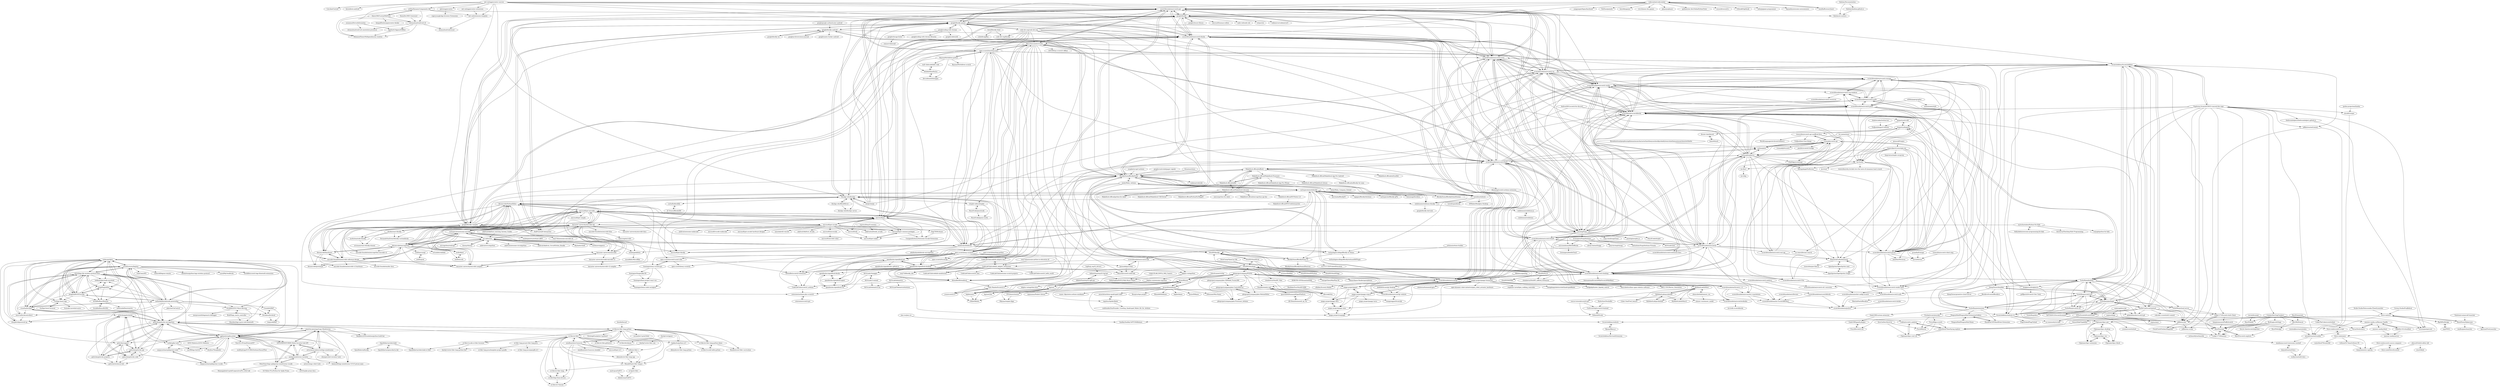 digraph G {
"codecombat/codecombat" -> "mozilla/BrowserQuest" ["e"=1]
"codecombat/codecombat" -> "scratchfoundation/scratch-gui"
"codecombat/codecombat" -> "google/blockly"
"codecombat/codecombat" -> "yangyangwithgnu/hardseed" ["e"=1]
"codecombat/codecombat" -> "google/blockly-games"
"codecombat/codecombat" -> "NetEase/pomelo" ["e"=1]
"codecombat/codecombat" -> "scratchfoundation/scratch-blocks"
"codecombat/codecombat" -> "leereilly/games" ["e"=1]
"codecombat/codecombat" -> "rwv/chinese-dos-games" ["e"=1]
"codecombat/codecombat" -> "phaserjs/phaser" ["e"=1]
"codecombat/codecombat" -> "pythontutor-dev/OnlinePythonTutor" ["e"=1]
"codecombat/codecombat" -> "cocos2d/cocos2d-x" ["e"=1]
"codecombat/codecombat" -> "GitbookIO/gitbook" ["e"=1]
"codecombat/codecombat" -> "miloyip/game-programmer" ["e"=1]
"codecombat/codecombat" -> "bayandin/awesome-awesomeness" ["e"=1]
"thonny/thonny" -> "mu-editor/mu" ["e"=1]
"Baymax94/children-python" -> "wall-i-kidscode/kids-code"
"Baymax94/children-python" -> "littlehb/ShaoHuiLin"
"Baymax94/children-python" -> "Baymax94/children-scratch"
"Baymax94/children-python" -> "open-scratch/teaching-open"
"Baymax94/children-python" -> "devcodemath/lixingqiu"
"InfiniteYuan/esp32-lvgl-gui" -> "MollySophia/ESP32-Web-Music-Player"
"InfiniteYuan/esp32-lvgl-gui" -> "InfiniteYuan/esp32-ugfx-gui"
"scratchfoundation/scratchwikiskin" -> "tjvr/wiki-scratchblocks"
"scratchfoundation/scratch-flash" -> "scratchfoundation/scratch-html5"
"scratchfoundation/scratch-flash" -> "scratchfoundation/scratch-www"
"scratchfoundation/scratch-flash" -> "scratchfoundation/scratch-blocks"
"scratchfoundation/scratch-flash" -> "Makeblock-official/mBlock"
"scratchfoundation/scratch-flash" -> "scratchfoundation/scratch-vm"
"scratchfoundation/scratch-flash" -> "scratchfoundation/scratchx"
"scratchfoundation/scratch-flash" -> "scratchfoundation/scratch-render"
"scratchfoundation/scratch-flash" -> "nathan/phosphorus"
"scratchfoundation/scratch-flash" -> "scratchfoundation/scratch-gui"
"scratchfoundation/scratch-flash" -> "scratchfoundation/scratchjr"
"scratchfoundation/scratch-flash" -> "scratchfoundation/Scratch_1.4"
"scratchfoundation/scratch-flash" -> "jmoenig/Snap"
"scratchfoundation/scratch-flash" -> "scratchblocks/scratchblocks"
"scratchfoundation/scratch-flash" -> "nathan/pixie"
"scratchfoundation/scratch-flash" -> "trumank/scratch-api"
"lordmauve/pgzero" -> "mu-editor/mu" ["e"=1]
"lordmauve/pgzero" -> "blockpy-edu/blockpy" ["e"=1]
"google/blockly" -> "scratchfoundation/scratch-blocks"
"google/blockly" -> "scratchfoundation/scratch-gui"
"google/blockly" -> "google/blockly-samples"
"google/blockly" -> "google/blockly-games"
"google/blockly" -> "microsoft/pxt"
"google/blockly" -> "scratchfoundation/scratch-www"
"google/blockly" -> "scratchfoundation/scratch-vm"
"google/blockly" -> "microsoft/monaco-editor" ["e"=1]
"google/blockly" -> "NeilFraser/JS-Interpreter" ["e"=1]
"google/blockly" -> "jmoenig/Snap"
"google/blockly" -> "node-red/node-red" ["e"=1]
"google/blockly" -> "retejs/rete" ["e"=1]
"google/blockly" -> "BlocklyDuino/BlocklyDuino"
"google/blockly" -> "codemirror/codemirror5" ["e"=1]
"google/blockly" -> "google/closure-library" ["e"=1]
"corneliusmunz/legoino" -> "LEGO/lego-ble-wireless-protocol-docs"
"corneliusmunz/legoino" -> "nathankellenicki/node-poweredup"
"corneliusmunz/legoino" -> "virantha/bricknil"
"corneliusmunz/legoino" -> "sharpbrick/powered-up"
"corneliusmunz/legoino" -> "ysard/MyOwnBricks"
"corneliusmunz/legoino" -> "pybricks/pybricks-micropython"
"corneliusmunz/legoino" -> "JorgePe/BOOSTreveng"
"corneliusmunz/legoino" -> "gpdaniels/spike-prime"
"corneliusmunz/legoino" -> "bricklife/scratch-lego-bluetooth-extensions"
"corneliusmunz/legoino" -> "undera/pylgbst"
"corneliusmunz/legoino" -> "GianCann/ATS"
"corneliusmunz/legoino" -> "hoharald/leguno-remote"
"corneliusmunz/legoino" -> "bricklife/LEGO-Mario-Reveng"
"corneliusmunz/legoino" -> "ttu/lego-boost-app"
"corneliusmunz/legoino" -> "alexdutton/python-lego-wireless-protocol"
"virantha/bricknil" -> "nathankellenicki/node-poweredup"
"virantha/bricknil" -> "undera/pylgbst"
"virantha/bricknil" -> "corneliusmunz/legoino"
"virantha/bricknil" -> "Novakasa/brickrail"
"virantha/bricknil" -> "LEGO/lego-ble-wireless-protocol-docs"
"virantha/bricknil" -> "pybricks/pybricks-micropython"
"virantha/bricknil" -> "pybricks/pybricksdev"
"virantha/bricknil" -> "imurvai/brickcontroller2"
"jfo8000/ScratchJr-Desktop" -> "scratchfoundation/scratchjr"
"jfo8000/ScratchJr-Desktop" -> "scratchfoundation/scratchjr-website"
"PetoiCamp/OpenCat-Old" -> "OttoDIY/OttoNinja" ["e"=1]
"NeilFraser/JS-Interpreter" -> "google/blockly-samples" ["e"=1]
"NeilFraser/JS-Interpreter" -> "google/blockly" ["e"=1]
"NeilFraser/JS-Interpreter" -> "scratchfoundation/scratch-blocks" ["e"=1]
"NeilFraser/JS-Interpreter" -> "google/blockly-games" ["e"=1]
"google/closure-library" -> "google/blockly" ["e"=1]
"adafruit/Adafruit_Learning_System_Guides" -> "mu-editor/mu" ["e"=1]
"CodeLabClub/codelab-adapter-docs" -> "CodeLabClub/codelab_adapter_extensions"
"CodeLabClub/codelab-adapter-docs" -> "CodeLabClub/codelab-mindstorms"
"LEGO/lego-ble-wireless-protocol-docs" -> "nathankellenicki/node-poweredup"
"LEGO/lego-ble-wireless-protocol-docs" -> "JorgePe/BOOSTreveng"
"LEGO/lego-ble-wireless-protocol-docs" -> "corneliusmunz/legoino"
"LEGO/lego-ble-wireless-protocol-docs" -> "undera/pylgbst"
"LEGO/lego-ble-wireless-protocol-docs" -> "sharpbrick/powered-up"
"LEGO/lego-ble-wireless-protocol-docs" -> "imurvai/brickcontroller2"
"LEGO/lego-ble-wireless-protocol-docs" -> "virantha/bricknil"
"LEGO/lego-ble-wireless-protocol-docs" -> "gpdaniels/spike-prime"
"LEGO/lego-ble-wireless-protocol-docs" -> "JorgePe/pyb00st"
"LEGO/lego-ble-wireless-protocol-docs" -> "ttu/lego-boost-app"
"LEGO/lego-ble-wireless-protocol-docs" -> "bricklife/LEGO-Mario-Reveng"
"LEGO/lego-ble-wireless-protocol-docs" -> "bricklife/BoostRemote"
"LEGO/lego-ble-wireless-protocol-docs" -> "nutki/spike-tools"
"LEGO/lego-ble-wireless-protocol-docs" -> "pybricks/pybricks-micropython"
"LEGO/lego-ble-wireless-protocol-docs" -> "hobbyquaker/node-movehub"
"nathan/phosphorus" -> "nathan/pixie"
"nathan/phosphorus" -> "scratchblocks/scratchblocks"
"nathan/phosphorus" -> "scratchfoundation/scratch-html5"
"nathan/phosphorus" -> "trumank/scratch-api"
"nathan/phosphorus" -> "scratchfoundation/scratch-parser"
"nathan/phosphorus" -> "Mittagskogel/Sulfurous"
"nathan/phosphorus" -> "tjvr/tosh2"
"nathan/phosphorus" -> "scratchfoundation/scratch-flash"
"nathan/phosphorus" -> "ElementalCode/elemental"
"nathan/phosphorus" -> "leopard-js/leopard"
"nathan/phosphorus" -> "tjvr/kurt"
"nathan/phosphorus" -> "PolyEdge/scratchapi"
"nathan/phosphorus" -> "scratchfoundation/scratch-rest-api"
"nathan/phosphorus" -> "scratchfoundation/scratch-render"
"nathan/phosphorus" -> "scratchfoundation/scratchx"
"JorgePe/BOOSTreveng" -> "JorgePe/pyb00st"
"JorgePe/BOOSTreveng" -> "LEGO/lego-ble-wireless-protocol-docs"
"JorgePe/BOOSTreveng" -> "hobbyquaker/node-movehub"
"JorgePe/BOOSTreveng" -> "undera/pylgbst"
"JorgePe/BOOSTreveng" -> "bricklife/BoostRemote"
"JorgePe/BOOSTreveng" -> "nathankellenicki/node-poweredup"
"JorgePe/BOOSTreveng" -> "ttu/lego-boost-app"
"JorgePe/BOOSTreveng" -> "corneliusmunz/legoino"
"JorgePe/BOOSTreveng" -> "virantha/bricknil"
"JorgePe/pyb00st" -> "JorgePe/BOOSTreveng"
"JorgePe/pyb00st" -> "hobbyquaker/node-movehub"
"JorgePe/pyb00st" -> "undera/pylgbst"
"JorgePe/pyb00st" -> "bricklife/BoostRemote"
"JorgePe/pyb00st" -> "LEGO/lego-ble-wireless-protocol-docs"
"mit-cml/appinventor-extensions" -> "mit-cml/extension-template"
"scratchfoundation/scratch-html5" -> "scratchfoundation/scratch-flash"
"scratchfoundation/scratch-html5" -> "nathan/phosphorus"
"scratchfoundation/scratch-html5" -> "scratchfoundation/scratchx"
"scratchfoundation/scratch-html5" -> "scratchfoundation/mw-ScratchBlocks2"
"scratchfoundation/scratch-html5" -> "scratchfoundation/scratch-audio"
"scratchfoundation/scratch-html5" -> "scratchfoundation/scratchwikiskin"
"scratchfoundation/scratch-html5" -> "nathan/pixie"
"scratchfoundation/scratch-html5" -> "scratchfoundation/scratchr2_translations"
"scratchfoundation/scratch-html5" -> "scratchfoundation/scratchblocks"
"scratchfoundation/scratch-html5" -> "scratchfoundation/Scratch_1.4"
"scratchfoundation/scratch-html5" -> "scratchblocks/scratchblocks"
"scratchfoundation/scratch-html5" -> "scratchfoundation/scratchjr-website"
"ev3dev/ev3dev-lang" -> "ev3dev/lego-linux-drivers"
"XRobots/openDog" -> "poppy-project/poppy-humanoid" ["e"=1]
"microsoft/pxt-arcade" -> "microsoft/pxt"
"microsoft/pxt-arcade" -> "microsoft/pxt-common-packages"
"microsoft/pxt-arcade" -> "microsoft/pxt-maker"
"microsoft/pxt-arcade" -> "microsoft/pxt-microbit"
"microsoft/pxt-arcade" -> "microsoft/pxt-arcade-hardware-designs" ["e"=1]
"microsoft/pxt-arcade" -> "mmoskal/uf2-stm32f" ["e"=1]
"microsoft/pxt-arcade" -> "Vegz78/McAirpos"
"microsoft/pxt-arcade" -> "adafruit/nofrendo_arcada"
"microsoft/pxt-arcade" -> "microsoft/uf2" ["e"=1]
"microsoft/pxt-arcade" -> "UnsignedArduino/Awesome-Arcade-Extensions"
"microsoft/pxt-arcade" -> "adafruit/Adafruit_Arcada"
"microsoft/pxt-arcade" -> "adafruit/awesome-makecode"
"microsoft/pxt-arcade" -> "microsoft/vscode-makecode"
"microsoft/pxt-arcade" -> "microsoft/pxt-blockly"
"microsoft/pxt-arcade" -> "microsoft/microcode"
"labplus-cn/mpython" -> "labplus-cn/awesome-mpython"
"labplus-cn/mpython" -> "MollySophia/ESP32-Web-Music-Player"
"xjbclz/appinventor" -> "rogeryoungh/App-Inventor-Extensions"
"undera/pylgbst" -> "LEGO/lego-ble-wireless-protocol-docs"
"undera/pylgbst" -> "JorgePe/pyb00st"
"undera/pylgbst" -> "JorgePe/BOOSTreveng"
"undera/pylgbst" -> "virantha/bricknil"
"undera/pylgbst" -> "nathankellenicki/node-poweredup"
"undera/pylgbst" -> "ttu/lego-boost-app"
"undera/pylgbst" -> "corneliusmunz/legoino"
"undera/pylgbst" -> "hobbyquaker/node-movehub"
"undera/pylgbst" -> "sharpbrick/powered-up"
"undera/pylgbst" -> "gpdaniels/spike-prime"
"undera/pylgbst" -> "pybricks/pybricks-micropython"
"undera/pylgbst" -> "bricklife/BoostRemote"
"undera/pylgbst" -> "nutki/spike-tools"
"undera/pylgbst" -> "kawasaki/pyscrlink"
"undera/pylgbst" -> "pybricks/support"
"ev3dev/ev3dev" -> "ev3dev/ev3dev-lang-python"
"ev3dev/ev3dev" -> "ev3dev/ev3dev.github.io"
"ev3dev/ev3dev" -> "mindboards/ev3sources"
"ev3dev/ev3dev" -> "ev3dev/lego-linux-drivers"
"ev3dev/ev3dev" -> "ev3dev/ev3-kernel"
"ev3dev/ev3dev" -> "ev3dev/vscode-ev3dev-browser"
"ev3dev/ev3dev" -> "ddemidov/ev3dev-lang-cpp"
"ev3dev/ev3dev" -> "ev3dev/ev3dev-lang"
"ev3dev/ev3dev" -> "topikachu/python-ev3"
"ev3dev/ev3dev" -> "WasabiFan/ev3dev-lang-js"
"ev3dev/ev3dev" -> "pybricks/pybricks-micropython"
"ev3dev/ev3dev" -> "in4lio/ev3dev-c"
"ev3dev/ev3dev" -> "ev3dev/brickman"
"ev3dev/ev3dev" -> "ev3dev-lang-java/ev3dev-lang-java"
"ev3dev/ev3dev" -> "ev3dev/ev3dev-lang-python-demo"
"microsoft/pxt-maker" -> "microsoft/pxt-common-packages"
"Kodular/Documentation" -> "Kodular/kodular.github.io"
"Kodular/Documentation" -> "Kodular/ai-unchive"
"ev3dev/ev3dev-lang-python-demo" -> "ev3dev/vscode-hello-python"
"ev3dev/ev3dev-lang-python-demo" -> "ev3dev/ev3dev-lang-python"
"ev3dev/ev3dev-lang-python-demo" -> "Rosebotics/ev3dev-curriculum"
"pybricks/pybricks-micropython" -> "pybricks/pybricksdev"
"pybricks/pybricks-micropython" -> "pybricks/pybricks-api"
"pybricks/pybricks-micropython" -> "pybricks/pybricks-projects"
"pybricks/pybricks-micropython" -> "pybricks/support"
"pybricks/pybricks-micropython" -> "gpdaniels/spike-prime"
"pybricks/pybricks-micropython" -> "pybricks/pybricks-code"
"pybricks/pybricks-micropython" -> "RaspberryPiFoundation/python-build-hat"
"pybricks/pybricks-micropython" -> "LEGO/MINDSTORMS-Robot-Inventor-hub-API"
"pybricks/pybricks-micropython" -> "pybricks/technical-info"
"pybricks/pybricks-micropython" -> "virantha/bricknil"
"pybricks/pybricks-micropython" -> "ev3dev/ev3dev-lang-python"
"pybricks/pybricks-micropython" -> "maarten-pennings/Lego-Mindstorms"
"pybricks/pybricks-micropython" -> "corneliusmunz/legoino"
"pybricks/pybricks-api" -> "pybricks/pybricks-projects"
"pybricks/pybricks-api" -> "pybricks/pybricksdev"
"pybricks/pybricks-api" -> "pybricks/support"
"pybricks/pybricks-api" -> "pybricks/pybricks-code"
"pybricks/pybricks-api" -> "pybricks/pybricks-micropython"
"pybricks/pybricks-api" -> "pybricks/technical-info"
"nathankellenicki/node-poweredup" -> "LEGO/lego-ble-wireless-protocol-docs"
"nathankellenicki/node-poweredup" -> "virantha/bricknil"
"nathankellenicki/node-poweredup" -> "corneliusmunz/legoino"
"nathankellenicki/node-poweredup" -> "sharpbrick/powered-up"
"nathankellenicki/node-poweredup" -> "JorgePe/BOOSTreveng"
"nathankellenicki/node-poweredup" -> "undera/pylgbst"
"nathankellenicki/node-poweredup" -> "bricklife/LEGO-Mario-Reveng"
"nathankellenicki/node-poweredup" -> "imurvai/brickcontroller2"
"nathankellenicki/node-poweredup" -> "hobbyquaker/node-movehub"
"nathankellenicki/node-poweredup" -> "gpdaniels/spike-prime"
"nathankellenicki/node-poweredup" -> "pybricks/pybricks-micropython"
"nathankellenicki/node-poweredup" -> "JorgePe/pyb00st"
"nathankellenicki/node-poweredup" -> "Novakasa/brickrail"
"nathankellenicki/node-poweredup" -> "jakorten/UpControl"
"nathankellenicki/node-poweredup" -> "Cosmik42/BAP"
"forkphorus/forkphorus" -> "griffpatch/Scratch3-Dev-Tools"
"forkphorus/forkphorus" -> "Clipteam/clipcc-gui"
"forkphorus/forkphorus" -> "trumank/scratch-api"
"forkphorus/forkphorus" -> "leopard-js/leopard"
"forkphorus/forkphorus" -> "jeffalo/ocular"
"open-scratch/scratch-asset-utils" -> "open-scratch/easy-scratch2"
"open-scratch/scratch-asset-utils" -> "liumingzw/easy-scratch-gui"
"topikachu/python-ev3" -> "ev3dev/ev3dev-lang-python"
"topikachu/python-ev3" -> "ddemidov/ev3dev-lang-python"
"topikachu/python-ev3" -> "WasabiFan/ev3dev-lang-js"
"googlecreativelab/paper-signals" -> "BlocklyDuino/BlocklyDuino" ["e"=1]
"mindboards/ev3sources" -> "mindboards/ev3sources-xtended"
"mindboards/ev3sources" -> "ev3dev/ev3-kernel"
"mindboards/ev3sources" -> "ev3dev/ev3dev"
"mindboards/ev3sources" -> "ev3dev/ev3dev-lang-python"
"mindboards/ev3sources" -> "microsoft/pxt-ev3"
"mindboards/ev3sources" -> "ev3dev/lego-linux-drivers"
"mindboards/ev3sources" -> "in4lio/ev3dev-c"
"poppy-project/pypot" -> "poppy-project/poppy-ergo-jr"
"poppy-project/pypot" -> "poppy-project/poppy-simu"
"poppy-project/pypot" -> "poppy-project/raspoppy"
"poppy-project/pypot" -> "poppy-project/poppy-humanoid"
"poppy-project/pypot" -> "poppy-project/poppy-docs"
"theforumhelpers/theforumhelpers.github.io" -> "rirurin/postpercent"
"taweili/ardublock" -> "taweili/openblocks"
"taweili/ardublock" -> "carlosperate/ardublockly"
"taweili/ardublock" -> "BlocklyDuino/BlocklyDuino"
"taweili/ardublock" -> "technologiescollege/Blockly-at-rduino"
"taweili/ardublock" -> "DFRobot/Mindplus-Desktop"
"taweili/ardublock" -> "Makeblock-official/mBlock"
"openblockcc/openblock-gui" -> "openblockcc/openblock-blocks"
"openblockcc/openblock-gui" -> "openblockcc/openblock-vm"
"openblockcc/openblock-gui" -> "openblockcc/openblock-agent"
"openblockcc/openblock-gui" -> "openblockcc/openblock-desktop"
"openblockcc/openblock-gui" -> "openblockcc/openblockcc.github.io"
"scratchfoundation/scratch-desktop" -> "scratchfoundation/scratch-paint"
"scratchfoundation/scratch-desktop" -> "scratchfoundation/scratch-link"
"scratchfoundation/scratch-desktop" -> "scratchfoundation/scratch-render"
"scratchfoundation/scratch-desktop" -> "scratchfoundation/scratch-vm"
"scratchfoundation/scratch-desktop" -> "scratchfoundation/scratchjr"
"scratchfoundation/scratch-desktop" -> "scratchblocks/scratchblocks"
"scratchfoundation/scratch-desktop" -> "scratchfoundation/scratch-storage"
"scratchfoundation/scratch-desktop" -> "scratchfoundation/scratch-l10n"
"scratchfoundation/scratch-desktop" -> "KittenBot/Kittenblock"
"scratchfoundation/scratch-desktop" -> "Micircle/scratch3.0-note"
"scratchfoundation/scratch-desktop" -> "scratchfoundation/scratch-www"
"scratchfoundation/scratch-desktop" -> "InternationalScratchWiki/ScratchWikiSkin2"
"scratchfoundation/scratch-desktop" -> "scratchfoundation/scratch-analysis"
"scratchfoundation/scratch-desktop" -> "TurboWarp/desktop"
"scratchfoundation/scratch-desktop" -> "scratchfoundation/scratchx"
"imurvai/brickcontroller2" -> "LEGO/lego-ble-wireless-protocol-docs"
"imurvai/brickcontroller2" -> "sharpbrick/powered-up"
"scratchfoundation/scratch-link" -> "Micircle/scratch-node-link"
"scratchfoundation/scratch-link" -> "scratchfoundation/scratch-desktop"
"scratchfoundation/scratch-link" -> "KittenBot/scratch3-extension"
"scratchfoundation/scratch-link" -> "kawasaki/pyscrlink"
"InfiniteYuan/esp32-ugfx-gui" -> "InfiniteYuan/esp32-lvgl-gui"
"PencilCode/pencilcode" -> "PencilCode/jquery-turtle"
"PencilCode/pencilcode" -> "droplet-editor/droplet"
"bates64/mrk" -> "decent-chat/decent"
"MyRobotLab/myrobotlab" -> "MyRobotLab/pyrobotlab"
"MyRobotLab/myrobotlab" -> "MyRobotLab/InMoov"
"MyRobotLab/myrobotlab" -> "MyRobotLab/InMoov2"
"MyRobotLab/myrobotlab" -> "Cyber-One/Fred_Inmoov"
"Ifyoudonotwantpeopleusingthemaximumchar/acterlimitthenyoushouldprobablylowerwhatthemaximumcharacterlimitis" -> "nathan/pixie" ["e"=1]
"openblockcc/openblock-blocks" -> "openblockcc/openblock-vm"
"openblockcc/openblock-blocks" -> "openblockcc/openblock-gui"
"openblockcc/openblock-blocks" -> "openblockcc/openblock-agent"
"scratchfoundation/scratch-analysis" -> "scratchfoundation/scratch-sb1-converter"
"scratchfoundation/scratch-analysis" -> "scratchfoundation/scratch-auth"
"OttoDIY/OttoDIYLib" -> "OttoDIY/OttoNinja"
"OttoDIY/OttoDIYLib" -> "OttoDIY/OttoDIYPython"
"OttoDIY/OttoDIYLib" -> "OttoDIY/OttoDIYApp"
"OttoDIY/OttoDIYLib" -> "OttoDIY/blockly"
"mattrajca/GoEV3" -> "ldmberman/GoEV3"
"KittenBot/scratch3-extension" -> "CodeLabClub/scratch3_arduino"
"quelea-projection/Quelea" -> "micahlt/vesper" ["e"=1]
"scratchfoundation/scratchjr-website" -> "scratchfoundation/scratchwikiskin"
"scratchfoundation/scratchjr-website" -> "wangzongjun/ScratchJr"
"leopard-js/leopard" -> "leopard-js/sb-edit"
"leopard-js/leopard" -> "towerofnix/scratch-api-unofficial-docs"
"leopard-js/leopard" -> "tjvr/tosh2"
"leopard-js/leopard" -> "decent-chat/decent"
"leopard-js/leopard" -> "scratchfoundation/scratch-parser"
"leopard-js/leopard" -> "ElementalCode/elemental"
"NimbRo/nimbro-op2" -> "igusGmbH/HumanoidOpenPlatform"
"NimbRo/nimbro-op2" -> "AIS-Bonn/humanoid_op_ros"
"blockpy-edu/BlockMirror" -> "blockpy-edu/blockpy-server"
"blockpy-edu/BlockMirror" -> "blockpy-edu/blockpy"
"OpenRoberta/openroberta-lab" -> "OpenRoberta/robertalab"
"stembotvn/OttoDIY_Vbot" -> "dlevstek/Otto"
"littlehb/ShaoHuiLin" -> "wall-i-kidscode/kids-code"
"littlehb/ShaoHuiLin" -> "devcodemath/lixingqiu"
"hobbyquaker/node-movehub" -> "JorgePe/pyb00st"
"CodeLabClub/scratch3_arduino" -> "cotestatnt/arduino-plus-scratch3"
"bricklife/BoostBLEKit" -> "bricklife/BoostRemote"
"ttu/lego-boost-app" -> "ttu/lego-boost-browser"
"ttu/lego-boost-app" -> "ttu/node-movehub-async"
"CodeLabClub/codelab_adapter_extensions" -> "CodeLabClub/codelab-adapter-docs"
"CodeLabClub/codelab_adapter_extensions" -> "CodeLabClub/scratch3_arduino"
"CodeLabClub/codelab_adapter_extensions" -> "CodeLabClub/codelab-mindstorms"
"CodeLabClub/codelab_adapter_extensions" -> "wwj718/blockly_dev"
"CodeLabClub/codelab_adapter_extensions" -> "KittenBot/Kittenblock"
"CodeLabClub/codelab_adapter_extensions" -> "CodeLabClub/scratch3_hello_world"
"CodeLabClub/codelab_adapter_extensions" -> "CodeLabClub/scratch3_knn"
"CodeLabClub/codelab_adapter_extensions" -> "KittenBot/scratch3-extension"
"CodeLabClub/codelab_adapter_extensions" -> "CodeLabClub/awesome-scratch-projects"
"CodeLabClub/codelab_adapter_extensions" -> "Micircle/scratch-node-link"
"1zlab/1ZLAB_ESP32_Wifi_Camera" -> "MollySophia/ESP32-Web-Music-Player" ["e"=1]
"decent-chat/decent" -> "bates64/mrk"
"ttu/lego-boost-browser" -> "ttu/lego-boost-app"
"scratchfoundation/scratch-svg-renderer" -> "scratchfoundation/scratch-storage"
"scratchfoundation/scratch-svg-renderer" -> "scratchfoundation/scratch-resources"
"scratchfoundation/scratch-svg-renderer" -> "scratchfoundation/scratch-audio"
"droplet-editor/droplet" -> "PencilCode/jquery-turtle"
"droplet-editor/droplet" -> "PencilCode/pencilcode"
"alexcui03/zilch-editor-old" -> "stes/it4kids"
"alexcui03/zilch-editor-old" -> "Steve-xmh/SteveScratchC"
"ev3dev/vscode-hello-python" -> "ev3dev/ev3dev-lang-python-demo"
"ysun/scratch3.0" -> "Cubic-Rambo/Scratch3.0"
"Cubic-Rambo/Scratch3.0" -> "ysun/scratch3.0"
"wall-i-kidscode/kids-code" -> "littlehb/ShaoHuiLin"
"cotestatnt/arduino-plus-scratch3" -> "cotestatnt/scratch-gui"
"liumingzw/base-project-react-vue" -> "liumingzw/learn-node-serialport"
"cotestatnt/scratch-gui" -> "cotestatnt/arduino-plus-scratch3"
"scratchfoundation/scratch-docker" -> "scratchfoundation/po2icu"
"liumingzw/Snapmaker3D" -> "liumingzw/base-project-react-vue"
"liumingzw/Snapmaker3D" -> "liumingzw/learn-node-serialport"
"towerofnix/scratch-client-omg" -> "tjvr/nefarious"
"scratchfoundation/mw-ScratchBlocks2" -> "scratchfoundation/po2icu"
"MexRoboTics/OttoDIY-MXR" -> "dlevstek/Otto"
"Steve-xmh/SteveScratchC" -> "Steve-xmh/scratch-source-comparer"
"shadowcodex/twittervue" -> "PullJosh/leopard-website"
"lvgl/lvgl_esp32_drivers" -> "InfiniteYuan/esp32-lvgl-gui" ["e"=1]
"BlocklyDuino/BlocklyDuino-v2" -> "OttoDIY/blockly"
"BlocklyDuino/BlocklyDuino-v2" -> "A-S-T-U-C-E/STudio4Education"
"BlocklyDuino/BlocklyDuino-v2" -> "BlocklyDuino/BlocklyDuino2Electron"
"mozilla/BrowserQuest" -> "codecombat/codecombat" ["e"=1]
"sharpbrick/powered-up" -> "LEGO/lego-ble-wireless-protocol-docs"
"poppy-project/poppy-humanoid" -> "poppy-project/pypot"
"poppy-project/poppy-humanoid" -> "poppy-project/poppy-ergo-jr"
"poppy-project/poppy-humanoid" -> "plenprojectcompany/PLEN2"
"poppy-project/poppy-humanoid" -> "ihmcrobotics/ihmc-open-robotics-software" ["e"=1]
"poppy-project/poppy-humanoid" -> "DRCL-USC/Hector_Simulation" ["e"=1]
"poppy-project/poppy-humanoid" -> "roboterax/humanoid-gym" ["e"=1]
"poppy-project/poppy-humanoid" -> "open-dynamic-robot-initiative/open_robot_actuator_hardware" ["e"=1]
"poppy-project/poppy-humanoid" -> "stephane-caron/lipm_walking_controller" ["e"=1]
"poppy-project/poppy-humanoid" -> "poppy-project/poppy-simu"
"poppy-project/poppy-humanoid" -> "poppy-project/raspoppy"
"poppy-project/poppy-humanoid" -> "NimbRo/nimbro-op2"
"poppy-project/poppy-humanoid" -> "mangdangroboticsclub/QuadrupedRobot" ["e"=1]
"poppy-project/poppy-humanoid" -> "MyRobotLab/InMoov"
"poppy-project/poppy-humanoid" -> "poppy-project/poppy-docs"
"poppy-project/poppy-humanoid" -> "bridgedp/hunter_bipedal_control" ["e"=1]
"mytechnotalent/Python-For-Kids" -> "DoctorLai/Teaching-Kids-Programming"
"mytechnotalent/Python-For-Kids" -> "wrijugh/python-for-kids"
"mytechnotalent/Python-For-Kids" -> "HollyAdele/awesome-programming-for-kids" ["e"=1]
"mytechnotalent/Python-For-Kids" -> "carlosperate/awesome-microbit"
"gpdaniels/spike-prime" -> "nutki/spike-tools"
"gpdaniels/spike-prime" -> "sanjayseshan/spikeprime-vscode"
"gpdaniels/spike-prime" -> "PeterStaev/lego-spikeprime-mindstorms-vscode"
"gpdaniels/spike-prime" -> "pybricks/pybricks-micropython"
"gpdaniels/spike-prime" -> "azzieg/mindstorms-inventor"
"gpdaniels/spike-prime" -> "arturomoncadatorres/lego-mindstorms"
"gpdaniels/spike-prime" -> "maarten-pennings/Lego-Mindstorms"
"gpdaniels/spike-prime" -> "sanjayseshan/spikeprime-tools"
"gpdaniels/spike-prime" -> "LEGO/MINDSTORMS-Robot-Inventor-hub-API"
"gpdaniels/spike-prime" -> "pybricks/support"
"gpdaniels/spike-prime" -> "beemsoft/lego-mindstorms-51515-jetson-nano"
"gpdaniels/spike-prime" -> "LEGO-Robotics/LEGO-Robotics"
"gpdaniels/spike-prime" -> "smr99/lego-hub-tk"
"gpdaniels/spike-prime" -> "dwalton76/spikedev"
"gpdaniels/spike-prime" -> "Vinz1911/PrimePoweredUP"
"ScratchAddons/ScratchAddons" -> "TimMcCool/scratchattach"
"ScratchAddons/ScratchAddons" -> "TurboWarp/desktop"
"ScratchAddons/ScratchAddons" -> "scratchblocks/scratchblocks"
"ScratchAddons/ScratchAddons" -> "ScratchAddons/website-v2"
"ScratchAddons/ScratchAddons" -> "TurboWarp/scratch-gui"
"ScratchAddons/ScratchAddons" -> "TurboWarp/packager"
"ScratchAddons/ScratchAddons" -> "Explosion-Scratch/V3NCO-starred-this-repo"
"ScratchAddons/ScratchAddons" -> "TurboWarp/extensions"
"ScratchAddons/ScratchAddons" -> "jeffalo/ocular"
"ScratchAddons/ScratchAddons" -> "scratchfoundation/scratch-www"
"ScratchAddons/ScratchAddons" -> "STForScratch/ScratchTools"
"ScratchAddons/ScratchAddons" -> "scratchfoundation/scratch-vm"
"ScratchAddons/ScratchAddons" -> "forkphorus/forkphorus"
"ScratchAddons/ScratchAddons" -> "TurboWarp/scratch-vm"
"ScratchAddons/ScratchAddons" -> "jeffalo/wasteof.money"
"TurboWarp/packager" -> "TurboWarp/desktop"
"TurboWarp/packager" -> "TurboWarp/extensions"
"TurboWarp/packager" -> "TurboWarp/cloud-server"
"TurboWarp/packager" -> "SheepTester/htmlifier"
"TurboWarp/packager" -> "TurboWarp/scratch-gui"
"TurboWarp/packager" -> "TurboWarp/scratch-vm"
"TurboWarp/packager" -> "ScratchAddons/ScratchAddons"
"TurboWarp/packager" -> "ScratchAddons/website-v2"
"TurboWarp/packager" -> "STForScratch/ScratchTools"
"TurboWarp/packager" -> "TimMcCool/scratchattach"
"TurboWarp/packager" -> "TurboWarp/docs"
"TurboWarp/packager" -> "scratchblocks/scratchblocks"
"TurboWarp/packager" -> "ajskateboarder/scratch-git"
"MikeDev101/cloudlink" -> "meower-media-co/Meower-Vanilla"
"MikeDev101/cloudlink" -> "meower-media/server"
"SheepTester/htmlifier" -> "TurboWarp/packager"
"SheepTester/htmlifier" -> "SheepTester/primitive-cloud-server"
"SheepTester/htmlifier" -> "ScratchAddons/website-v2"
"SheepTester/htmlifier" -> "leopard-js/leopard"
"SheepTester/htmlifier" -> "BlockliveScratch/Blocklive"
"SheepTester/htmlifier" -> "TurboWarp/scratch-gui"
"code-dot-org/code-dot-org" -> "google/blockly-games"
"code-dot-org/code-dot-org" -> "droplet-editor/droplet"
"code-dot-org/code-dot-org" -> "code-dot-org/blockly"
"code-dot-org/code-dot-org" -> "scratchfoundation/scratch-blocks"
"code-dot-org/code-dot-org" -> "scratchfoundation/scratch-flash"
"code-dot-org/code-dot-org" -> "scratchfoundation/scratch-gui"
"code-dot-org/code-dot-org" -> "webduinoio/webduino-blockly"
"code-dot-org/code-dot-org" -> "BlocklyDuino/BlocklyDuino"
"code-dot-org/code-dot-org" -> "scratchfoundation/scratch-www"
"code-dot-org/code-dot-org" -> "blockpy-edu/blockpy"
"code-dot-org/code-dot-org" -> "edublocks/edublocks"
"code-dot-org/code-dot-org" -> "open-scratch/teaching-open"
"code-dot-org/code-dot-org" -> "microsoft/pxt"
"code-dot-org/code-dot-org" -> "google/blockly"
"code-dot-org/code-dot-org" -> "Micircle/scratch3.0-note"
"trumank/scratch-api" -> "towerofnix/scratch-api-unofficial-docs"
"trumank/scratch-api" -> "PolyEdge/scratchapi"
"trumank/scratch-api" -> "ElementalCode/elemental"
"trumank/scratch-api" -> "nathan/pixie"
"trumank/scratch-api" -> "trumank/JsScratch"
"trumank/scratch-api" -> "paulolc/scratch3-bridge"
"trumank/scratch-api" -> "scratchfoundation/scratch-parser"
"trumank/scratch-api" -> "scratchfoundation/scratch-rest-api"
"Corona-Studio/ProjBobcat" -> "Steve-xmh/scl" ["e"=1]
"nbudin/react-blockly" -> "FernandoVazZ/reactblockly-customblocks"
"nbudin/react-blockly" -> "google/blockly-samples"
"nbudin/react-blockly" -> "mo4islona/node-blockly"
"nbudin/react-blockly" -> "xvicmanx/react-blockly-drawer"
"google/google-authenticator-android" -> "google/blockly-android" ["e"=1]
"Clipteam/clipcc-gui" -> "Clipteam/clipcc-vm"
"Clipteam/clipcc-gui" -> "Clipteam/clipcc-desktop"
"Clipteam/clipcc-gui" -> "Clipteam/clipcc-block"
"Clipteam/clipcc-gui" -> "Clipteam/clipcc-extension"
"Clipteam/clipcc-gui" -> "waterblock79/aerfaying-explore"
"Clipteam/clipcc-gui" -> "Steve-xmh/scratch-script"
"TurboWarp/scratch-vm" -> "TurboWarp/scratch-gui"
"TurboWarp/scratch-vm" -> "TurboWarp/docs"
"ysfchn/DynamicComponents-AI2" -> "Kodular/ai-unchive"
"ysfchn/DynamicComponents-AI2" -> "vknow360/CustomWebView"
"ysfchn/DynamicComponents-AI2" -> "shreyashsaitwal/rush-cli"
"ysfchn/DynamicComponents-AI2" -> "mit-cml/extension-template"
"ysfchn/DynamicComponents-AI2" -> "MohamedTamer94/dependencies-resolver"
"google/blockly-samples" -> "nbudin/react-blockly"
"google/blockly-samples" -> "google/blockly"
"google/blockly-samples" -> "google/blockly-games"
"google/blockly-samples" -> "scratchfoundation/scratch-blocks"
"google/blockly-samples" -> "microsoft/pxt"
"google/blockly-samples" -> "NeilFraser/JS-Interpreter" ["e"=1]
"google/blockly-samples" -> "microsoft/pxt-blockly"
"google/blockly-samples" -> "jmoenig/Snap"
"google/blockly-samples" -> "mo4islona/node-blockly"
"google/blockly-samples" -> "FernandoVazZ/reactblockly-customblocks"
"google/blockly-samples" -> "scratchfoundation/scratch-gui"
"google/blockly-samples" -> "carlosperate/ardublockly"
"google/blockly-samples" -> "blockpy-edu/blockpy"
"google/blockly-samples" -> "BlocklyDuino/BlocklyDuino"
"google/blockly-samples" -> "google/blockly-android"
"google/blockly-games" -> "google/blockly"
"google/blockly-games" -> "scratchfoundation/scratch-blocks"
"google/blockly-games" -> "google/blockly-samples"
"google/blockly-games" -> "code-dot-org/code-dot-org"
"google/blockly-games" -> "scratchfoundation/scratch-gui"
"google/blockly-games" -> "blockpy-edu/blockpy"
"google/blockly-games" -> "scratchfoundation/scratch-www"
"google/blockly-games" -> "google/blockly-android"
"google/blockly-games" -> "scratchfoundation/scratch-flash"
"google/blockly-games" -> "microsoft/pxt"
"google/blockly-games" -> "BlocklyDuino/BlocklyDuino"
"google/blockly-games" -> "NeilFraser/JS-Interpreter" ["e"=1]
"google/blockly-games" -> "scratchfoundation/scratchjr"
"google/blockly-games" -> "jmoenig/Snap"
"google/blockly-games" -> "google/coding-with-chrome"
"Makeblock-official/XY-Plotter-2.0" -> "Makeblock-official/XYGCodeInterpreter"
"open-scratch/teaching-open" -> "open-scratch/easy-scratch3"
"open-scratch/teaching-open" -> "Micircle/scratch3.0-note"
"open-scratch/teaching-open" -> "Baymax94/children-python"
"open-scratch/teaching-open" -> "scratchfoundation/scratch-gui"
"open-scratch/teaching-open" -> "openblockcc/openblock-desktop"
"open-scratch/teaching-open" -> "openblockcc/openblock-gui"
"open-scratch/teaching-open" -> "wangzongjun/ScratchJr"
"open-scratch/teaching-open" -> "CodeLabClub/codelab_adapter_extensions"
"open-scratch/teaching-open" -> "cotestatnt/arduino-plus-scratch3"
"open-scratch/teaching-open" -> "open-scratch/scratch-asset-utils"
"open-scratch/teaching-open" -> "scratchfoundation/scratch-www"
"open-scratch/teaching-open" -> "source-tutorial/scratch-gui"
"open-scratch/teaching-open" -> "KittenBot/scratch3-extension"
"open-scratch/teaching-open" -> "edublocks/edublocks"
"open-scratch/teaching-open" -> "SheepTester/htmlifier"
"LibreScanner/ciclop" -> "JavierIH/zowi" ["e"=1]
"kawasaki/pyscrlink" -> "scratchfoundation/scratch-link"
"kawasaki/pyscrlink" -> "Micircle/scratch-node-link"
"MrYsLab/s3onegpio" -> "MrYsLab/s3-extend"
"MrYsLab/s3onegpio" -> "cotestatnt/arduino-plus-scratch3"
"nathan/pixie" -> "trumank/scratch-api"
"nathan/pixie" -> "nathan/phosphorus"
"TurboWarp/scratch-gui" -> "TurboWarp/scratch-vm"
"TurboWarp/scratch-gui" -> "TurboWarp/desktop"
"TurboWarp/scratch-gui" -> "TurboWarp/docs"
"TurboWarp/scratch-gui" -> "TurboWarp/cloud-server"
"TurboWarp/scratch-gui" -> "ScratchAddons/website-v2"
"TurboWarp/scratch-gui" -> "TurboWarp/extensions"
"TurboWarp/scratch-gui" -> "TurboWarp/packager"
"pybricks/pybricks-projects" -> "pybricks/pybricks-api"
"pybricks/pybricks-projects" -> "pybricks/support"
"pybricks/pybricks-projects" -> "pybricks/pybricks-micropython"
"pybricks/pybricks-projects" -> "pybricks/pybricksdev"
"pybricks/pybricks-projects" -> "pybricks/technical-info"
"in4lio/ev3dev-c" -> "ddemidov/ev3dev-lang-cpp"
"in4lio/ev3dev-c" -> "WasabiFan/ev3dev-lang-js"
"QuirkyCort/gears" -> "QuirkyCort/ev3dev-sim"
"Steve-xmh/scratch-script" -> "Steve-xmh/oneui"
"Clipteam/clipcc-extension" -> "Clipteam/clipcc-vm"
"Clipteam/clipcc-vm" -> "Clipteam/clipcc-block"
"Clipteam/clipcc-vm" -> "Clipteam/clipcc-extension"
"Clipteam/clipcc-block" -> "Clipteam/clipcc-vm"
"TurboWarp/cloud-server" -> "MystPi/aviate"
"TurboWarp/cloud-server" -> "Looky1173/Scratch-Auth-Client"
"hamptonmoore/FluffyScratch" -> "MystPi/aviate"
"carlosperate/ardublockly" -> "BlocklyDuino/BlocklyDuino"
"carlosperate/ardublockly" -> "technologiescollege/Blockly-at-rduino"
"carlosperate/ardublockly" -> "mixly/Mixly_Arduino"
"carlosperate/ardublockly" -> "webduinoio/webduino-blockly"
"carlosperate/ardublockly" -> "edublocks/edublocks"
"carlosperate/ardublockly" -> "taweili/ardublock"
"carlosperate/ardublockly" -> "blockpy-edu/blockpy"
"carlosperate/ardublockly" -> "BlocklyDuino/BlocklyDuinoFactory"
"carlosperate/ardublockly" -> "KittenBot/Kittenblock"
"carlosperate/ardublockly" -> "BlocklyDuino/BlocklyDuino-v2"
"carlosperate/ardublockly" -> "karstenda/BlocklyPi"
"carlosperate/ardublockly" -> "OttoDIY/blockly"
"carlosperate/ardublockly" -> "ingegno/Blockly4Arduino"
"carlosperate/ardublockly" -> "carlosperate/Blockly-gPIo"
"carlosperate/ardublockly" -> "fontainejp/blocklino"
"khanning/scratch-arduino-extension" -> "scratchfoundation/scratch-extension-docs"
"mit-cml/extension-template" -> "shreyashsaitwal/recast"
"RickP/lego_mario_controller" -> "bricklife/LEGO-Mario-Reveng"
"RickP/lego_mario_controller" -> "bhawkes/lego-mario-web-bluetooth"
"blockpy-edu/blockpy" -> "blockpy-edu/BlockMirror"
"blockpy-edu/blockpy" -> "blockpy-edu/blockpy-server"
"blockpy-edu/blockpy" -> "edublocks/edublocks"
"blockpy-edu/blockpy" -> "open-scratch/easy-scratch3"
"blockpy-edu/blockpy" -> "carloslfu/blocklify"
"blockpy-edu/blockpy" -> "carlosperate/ardublockly"
"blockpy-edu/blockpy" -> "droplet-editor/droplet"
"blockpy-edu/blockpy" -> "skulpt/skulpt" ["e"=1]
"blockpy-edu/blockpy" -> "bbcmicrobit/PythonEditor"
"blockpy-edu/blockpy" -> "webduinoio/webduino-blockly"
"blockpy-edu/blockpy" -> "google/blockly-games"
"blockpy-edu/blockpy" -> "wwj718/blockly_dev"
"bricklife/LEGO-Mario-Reveng" -> "RickP/lego_mario_controller"
"bricklife/LEGO-Mario-Reveng" -> "nearprosmith/legomario-debugger"
"bricklife/LEGO-Mario-Reveng" -> "bhawkes/lego-mario-web-bluetooth"
"ericrosenbaum/BeetleBlocks" -> "bromagosa/beetleCloud"
"ResetPower/Epherome" -> "Steve-xmh/scl"
"ResetPower/Epherome" -> "Apisium/PureLauncher" ["e"=1]
"ResetPower/Epherome" -> "xmdhs/gomclauncher"
"wangzongjun/ScratchJr" -> "scratchfoundation/scratchjr-website"
"MrYsLab/s3-extend" -> "MrYsLab/s3onegpio"
"MrYsLab/s3-extend" -> "MrYsLab/telemetrix-aio"
"MrYsLab/telemetrix" -> "MrYsLab/Telemetrix4Arduino"
"MrYsLab/telemetrix" -> "MrYsLab/telemetrix-aio"
"WasabiFan/ev3dev-lang-js" -> "ev3go/ev3dev"
"WasabiFan/ev3dev-lang-js" -> "ev3dev/ev3dev-lang"
"pybricks/pybricks-code" -> "pybricks/pybricks-api"
"pybricks/pybricks-code" -> "pybricks/pybricksdev"
"pybricks/pybricks-code" -> "pybricks/technical-info"
"Cosmik42/BAP" -> "Novakasa/brickrail"
"Cosmik42/BAP" -> "tomjcook/BAP"
"vknow360/CustomWebView" -> "shreyashsaitwal/rush-cli"
"vknow360/CustomWebView" -> "MohamedTamer94/dependencies-resolver"
"vknow360/CustomWebView" -> "ysfchn/DynamicComponents-AI2"
"vknow360/CustomWebView" -> "himgodfreyho/appinventor-docker"
"pybricks/support" -> "pybricks/pybricks-api"
"pybricks/support" -> "pybricks/pybricks-projects"
"pybricks/support" -> "pybricks/pybricks-micropython"
"pybricks/support" -> "pybricks/pybricksdev"
"pybricks/support" -> "pybricks/technical-info"
"pybricks/support" -> "sanjayseshan/spikeprime-vscode"
"pybricks/support" -> "pybricks/pybricks-code"
"MyRobotLab/pyrobotlab" -> "MyRobotLab/myrobotlab"
"Androz2091/scratch-for-discord" -> "ScratchAddons/website" ["e"=1]
"Androz2091/scratch-for-discord" -> "scratchblocks/scratchblocks" ["e"=1]
"Makeblock-official/Makeblock-Firmware" -> "Makeblock-official/mBot"
"Makeblock-official/Makeblock-Firmware" -> "Makeblock-official/Makeblock-App-For-iPhone"
"Makeblock-official/Makeblock-Firmware" -> "Makeblock-official/Makeblock-Libraries"
"Makeblock-official/Makeblock-Firmware" -> "Makeblock-official/Makeblock-Library"
"openblockcc/openblock-vm" -> "openblockcc/openblock-blocks"
"openblockcc/openblock-vm" -> "openblockcc/openblock-agent"
"nutki/spike-tools" -> "sanjayseshan/spikeprime-tools"
"nutki/spike-tools" -> "dwalton76/spikedev"
"nutki/spike-tools" -> "smr99/lego-hub-tk"
"nutki/spike-tools" -> "gpdaniels/spike-prime"
"source-tutorial/scratch-gui" -> "UniScratch/gitscratch-frontend"
"source-tutorial/scratch-gui" -> "52black/40code"
"open-scratch/easy-scratch3" -> "open-scratch/teaching-open"
"open-scratch/easy-scratch3" -> "Micircle/scratch3.0-note"
"open-scratch/easy-scratch3" -> "open-scratch/scratch-asset-utils"
"open-scratch/easy-scratch3" -> "KittenBot/scratch3-extension"
"open-scratch/easy-scratch3" -> "liumingzw/easy-scratch-gui"
"open-scratch/easy-scratch3" -> "Cubic-Rambo/Scratch3.0"
"open-scratch/easy-scratch3" -> "openblockcc/openblock-desktop"
"open-scratch/easy-scratch3" -> "openblockcc/openblock-gui"
"open-scratch/easy-scratch3" -> "scratchfoundation/scratchjr-website"
"open-scratch/easy-scratch3" -> "CodeLabClub/codelab-adapter-docs"
"open-scratch/easy-scratch3" -> "blockpy-edu/blockpy"
"open-scratch/easy-scratch3" -> "open-scratch/ScratchJr"
"open-scratch/easy-scratch3" -> "open-scratch/easy-scratch2"
"open-scratch/easy-scratch3" -> "CodeLabClub/scratch3_arduino"
"open-scratch/easy-scratch3" -> "ysun/scratch3.0"
"liumingzw/easy-scratch-gui" -> "liumingzw/base-project-react-vue"
"liumingzw/easy-scratch-gui" -> "liumingzw/learn-node-serialport"
"liumingzw/easy-scratch-gui" -> "liumingzw/Snapmaker3D"
"liumingzw/easy-scratch-gui" -> "open-scratch/scratch-asset-utils"
"OttoDIY/blockly" -> "BlocklyDuino/BlocklyDuino-v2"
"OttoDIY/blockly" -> "OttoDIY/OttoDIYApp"
"OttoDIY/blockly" -> "OttoDIY/OttoDIYLib"
"QuirkyCort/ev3dev-sim" -> "QuirkyCort/ev3dev-lang-python-fast"
"ev3dev/lego-linux-drivers" -> "ev3dev/ev3dev-lang"
"ev3dev/lego-linux-drivers" -> "ev3dev/ev3-kernel"
"sanjayseshan/spikeprime-vscode" -> "sanjayseshan/spikeprime-tools"
"sanjayseshan/spikeprime-vscode" -> "gpdaniels/spike-prime"
"leopard-js/sb-edit" -> "PullJosh/leopard-website"
"leopard-js/sb-edit" -> "leopard-js/leopard"
"carloslfu/blocklify" -> "JC-Orozco/BlocksIDE"
"pybricks/pybricksdev" -> "pybricks/pybricks-api"
"pybricks/pybricksdev" -> "pybricks/pybricks-micropython"
"pybricks/pybricksdev" -> "pybricks/pybricks-code"
"sanjayseshan/spikeprime-tools" -> "sanjayseshan/spikeprime-vscode"
"sanjayseshan/spikeprime-tools" -> "nutki/spike-tools"
"labplus-cn/awesome-mpython" -> "labplus-cn/mpython-docs"
"Vinz1911/PrimePoweredUP" -> "osullivp/Lego51515BLEArduinoTensorFlow"
"ScratchAddons/website" -> "Bijoujs/Bijou.js"
"liumingzw/learn-node-serialport" -> "liumingzw/base-project-react-vue"
"Steve-xmh/scratch-source-comparer" -> "Steve-xmh/SteveScratchC"
"Steve-xmh/scratch-source-comparer" -> "h2oj/chemistry-captcha"
"LithiumOS-Team/Lithium-OS" -> "h2oj/chemistry-captcha"
"firmata/arduino" -> "BlocklyDuino/BlocklyDuino" ["e"=1]
"microsoft/microcode" -> "microsoft/microbit-robot"
"JavierIH/zowi" -> "bq/zowi"
"JavierIH/zowi" -> "G4lile0/Bobwi"
"JavierIH/zowi" -> "bqlabs/zowi"
"JavierIH/zowi" -> "bq/zowiLibs"
"JavierIH/zowi" -> "JavierIH/miniKame"
"JavierIH/zowi" -> "Obijuan/simplez-fpga"
"PeterStaev/lego-spikeprime-mindstorms-vscode" -> "GO-Robot-FLL/Python-for-Spike-Prime"
"PeterStaev/lego-spikeprime-mindstorms-vscode" -> "azzieg/mindstorms-inventor"
"PeterStaev/lego-spikeprime-mindstorms-vscode" -> "gpdaniels/spike-prime"
"PeterStaev/lego-spikeprime-mindstorms-vscode" -> "LEGO/MINDSTORMS-Robot-Inventor-hub-API"
"PeterStaev/lego-spikeprime-mindstorms-vscode" -> "LEGO/spike-prime-docs"
"PeterStaev/lego-spikeprime-mindstorms-vscode" -> "MonongahelaCryptidCooperative/FLL-2023-old"
"Steve-xmh/scl" -> "ffip/HiPerBridge"
"Steve-xmh/scl" -> "Steve-xmh/scratch-script"
"Steve-xmh/scl" -> "Clipteam/clipcc-gui"
"Steve-xmh/scl" -> "Steve-xmh/oneui"
"Steve-xmh/scl" -> "waterblock79/aerfaying-explore"
"Steve-xmh/scl" -> "SimonShiki/Typability"
"Steve-xmh/scl" -> "ResetPower/Epherome"
"w00dn/papergrapher" -> "memononen/stylii"
"w00dn/papergrapher" -> "scratchfoundation/scratch-paint"
"openblockcc/openblock-desktop" -> "openblockcc/openblock-gui"
"openblockcc/openblock-desktop" -> "openblockcc/openblock-blocks"
"openblockcc/openblock-desktop" -> "openblockcc/openblock-agent"
"openblockcc/openblock-desktop" -> "openblockcc/openblock-vm"
"openblockcc/openblock-desktop" -> "open-scratch/easy-scratch3"
"openblockcc/openblock-desktop" -> "MrYsLab/s3onegpio"
"openblockcc/openblock-desktop" -> "Micircle/scratch3.0-note"
"openblockcc/openblock-desktop" -> "KittenBot/scratch3-extension"
"openblockcc/openblock-desktop" -> "scratchfoundation/scratch-desktop"
"openblockcc/openblock-desktop" -> "labplus-cn/mpython"
"Novakasa/brickrail" -> "Cosmik42/BAP"
"Novakasa/brickrail" -> "tomjcook/BAP"
"TurboWarp/extensions" -> "SharkPool-SP/SharkPools-Extensions"
"TurboWarp/extensions" -> "TurboWarp/desktop"
"TurboWarp/extensions" -> "PenguinMod/PenguinMod-ExtensionsGallery"
"TurboWarp/extensions" -> "TurboWarp/packager"
"TurboWarp/extensions" -> "TurboWarp/scratch-gui"
"TurboWarp/extensions" -> "EurekaScratch/eureka"
"TurboWarp/extensions" -> "Gandi-IDE/custom-extension"
"TurboWarp/extensions" -> "ajskateboarder/scratch-git"
"lancaster-university/microbit-v2-samples" -> "lancaster-university/codal-microbit-v2"
"ElementalCode/elemental" -> "OpenSprites/OpenSprites-next"
"ElementalCode/elemental" -> "OpenSprites/OpenSprites-Origin"
"ElementalCode/elemental" -> "towerofnix/pre-fixer.js"
"hyperobject/crossorigin.me" -> "bmpvieira/simple-corsproxy"
"hyperobject/crossorigin.me" -> "ElementalCode/elemental"
"hyperobject/crossorigin.me" -> "tjvr/tosh2"
"hyperobject/crossorigin.me" -> "scratchfoundation/scratch-parser"
"hyperobject/crossorigin.me" -> "Jonathan50/s2scm" ["e"=1]
"hyperobject/crossorigin.me" -> "tjvr/nefarious"
"hyperobject/crossorigin.me" -> "as-com/s2forums-search"
"hyperobject/crossorigin.me" -> "nathan/phosphorus"
"hyperobject/crossorigin.me" -> "scratchfoundation/scratchx"
"webduinoio/webduino" -> "webduinoio/webduino-js"
"technologiescollege/Blockly-at-rduino" -> "carlosperate/ardublockly"
"technologiescollege/Blockly-at-rduino" -> "BlocklyDuino/BlocklyDuino"
"technologiescollege/Blockly-at-rduino" -> "technologiescollege/BlocklyArduinoIDEPlugin"
"technologiescollege/Blockly-at-rduino" -> "BlocklyDuino/BlocklyDuino-v2"
"Makeblock-official/mBot" -> "Makeblock-official/Makeblock-Firmware"
"Makeblock-official/mBot" -> "Makeblock-official/Makeblock-Libraries"
"Makeblock-official/mBot" -> "Makeblock-official/mBlock"
"Makeblock-official/mBot" -> "Makeblock-official/python-for-mbot"
"Makeblock-official/mBlock" -> "Makeblock-official/mBot"
"Makeblock-official/mBlock" -> "Makeblock-official/Makeblock-Libraries"
"Makeblock-official/mBlock" -> "scratchfoundation/scratch-flash"
"Makeblock-official/mBlock" -> "Makeblock-official/Makeblock-Firmware"
"Makeblock-official/mBlock" -> "KittenBot/Kittenblock"
"Makeblock-official/mBlock" -> "BlocklyDuino/BlocklyDuino"
"Makeblock-official/mBlock" -> "Makeblock-official/mDrawBot"
"Makeblock-official/mBlock" -> "Makeblock-official/Makeblock-App-For-Android"
"Makeblock-official/mBlock" -> "khanning/scratch-arduino-extension"
"TurboWarp/desktop" -> "TurboWarp/packager"
"TurboWarp/desktop" -> "TurboWarp/scratch-gui"
"TurboWarp/desktop" -> "TurboWarp/extensions"
"TurboWarp/desktop" -> "ScratchAddons/ScratchAddons"
"TurboWarp/desktop" -> "TurboWarp/scratch-vm"
"TurboWarp/desktop" -> "ScratchAddons/website-v2"
"TurboWarp/desktop" -> "scratchblocks/scratchblocks"
"TurboWarp/desktop" -> "jeffalo/ocular"
"TurboWarp/desktop" -> "forkphorus/forkphorus"
"TurboWarp/desktop" -> "TurboWarp/cloud-server"
"TurboWarp/desktop" -> "scratchfoundation/scratch-desktop"
"TurboWarp/desktop" -> "TurboWarp/docs"
"TurboWarp/desktop" -> "SheepTester/htmlifier"
"TurboWarp/desktop" -> "STForScratch/ScratchTools"
"TurboWarp/desktop" -> "TimMcCool/scratchattach"
"Vegz78/McAirpos" -> "UnsignedArduino/Awesome-Arcade-Extensions"
"arduino/arduino-builder" -> "technologiescollege/Blockly-at-rduino" ["e"=1]
"ScratchAddons/website-v2" -> "FlagClicked/FlagClicked"
"ScratchAddons/website-v2" -> "sa-community/scradd"
"ScratchAddons/website-v2" -> "ScratchAddons/website"
"ScratchAddons/website-v2" -> "jeffalo/ocular"
"micahlt/vesper" -> "micahlt/wasteof.mobile"
"Clipteam/clipcc-desktop" -> "Clipteam/clipcc-block"
"Clipteam/clipcc-desktop" -> "Clipteam/clipcc-gui"
"Clipteam/clipcc-desktop" -> "Clipteam/clipcc-vm"
"Clipteam/clipcc-desktop" -> "Clipteam/clipcc-extension"
"jeffalo/ocular" -> "rirurin/postpercent"
"jeffalo/ocular" -> "CluckCluckChicken/Magnifier"
"jeffalo/ocular" -> "jeffalo/my-ocular"
"jeffalo/wasteof.money" -> "micahlt/wasteof.mobile"
"jeffalo/wasteof.money" -> "jeffalo/my-ocular"
"Looky1173/Itinerary" -> "MystPi/aviate"
"OpenSprites/OpenSprites-Origin" -> "OpenSprites/OpenSprites-next"
"OpenSprites/OpenSprites-Origin" -> "ElementalCode/elemental"
"mixly/Mixly_Arduino" -> "mixly/Mixly_Company_Extend"
"mixly/Mixly_Arduino" -> "carlosperate/ardublockly"
"mixly/Mixly_Arduino" -> "KittenBot/Kittenblock"
"mixly/Mixly_Arduino" -> "BlocklyDuino/BlocklyDuino"
"mixly/Mixly_Arduino" -> "labplus-cn/mpython"
"mixly/Mixly_Arduino" -> "webduinoio/webduino-blockly"
"mixly/Mixly_Arduino" -> "OttoDIY/blockly"
"poppy-project/poppy-ergo-jr" -> "poppy-project/pypot"
"poppy-project/poppy-ergo-jr" -> "poppy-project/poppy-simu"
"poppy-project/poppy-ergo-jr" -> "poppy-project/poppy-docs"
"poppy-project/poppy-ergo-jr" -> "poppy-project/raspoppy"
"poppy-project/poppy-ergo-jr" -> "poppy-project/poppy-humanoid"
"poppy-project/poppy-ergo-jr" -> "poppy-project/poppy-torso"
"noopkat/avrgirl-arduino" -> "BlocklyDuino/BlocklyDuino" ["e"=1]
"webduinoio/webduino-blockly" -> "webduinoio/webduino-js"
"webduinoio/webduino-blockly" -> "google/blockly-devtools"
"mo4islona/node-blockly" -> "xvicmanx/react-blockly-drawer"
"arturomoncadatorres/lego-mindstorms" -> "ckumpe/robot-inventor-tools"
"arturomoncadatorres/lego-mindstorms" -> "maarten-pennings/Lego-Mindstorms"
"arturomoncadatorres/lego-mindstorms" -> "LEGO/MINDSTORMS-Robot-Inventor-hub-API"
"arturomoncadatorres/lego-mindstorms" -> "beemsoft/lego-mindstorms-51515-jetson-nano"
"arturomoncadatorres/lego-mindstorms" -> "azzieg/mindstorms-inventor"
"NovaoTech/solaris" -> "micahlt/wasteof.mobile"
"NovaoTech/solaris" -> "meower-media-co/Meower-Vanilla"
"scratchfoundation/scratchx" -> "scratchfoundation/scratch-extension-docs"
"scratchfoundation/scratchx" -> "scratchfoundation/scratch-parser"
"scratchfoundation/scratchx" -> "scratchfoundation/scratch-rest-api"
"scratchfoundation/scratchx" -> "scratchfoundation/scratch-render"
"scratchfoundation/scratchx" -> "scratchfoundation/scratch-flash"
"scratchfoundation/scratchx" -> "scratchfoundation/mw-ScratchBlocks2"
"scratchfoundation/scratchx" -> "scratchfoundation/scratch-html5"
"scratchfoundation/scratchx" -> "scratchblocks/scratchblocks"
"scratchfoundation/scratchx" -> "scratchfoundation/scratch-link"
"scratchfoundation/scratchx" -> "nathan/phosphorus"
"scratchfoundation/scratchx" -> "trumank/scratch-api"
"scratchfoundation/scratchx" -> "scratchfoundation/scratch-storage"
"scratchfoundation/scratchx" -> "scratchfoundation/scratchr2_translations"
"scratchfoundation/scratchx" -> "scratchfoundation/scratch-audio"
"scratchfoundation/scratchx" -> "as-com/s2forums-search"
"azzieg/mindstorms-inventor" -> "PeterStaev/lego-spikeprime-mindstorms-vscode"
"azzieg/mindstorms-inventor" -> "LEGO/MINDSTORMS-Robot-Inventor-hub-API"
"azzieg/mindstorms-inventor" -> "arturomoncadatorres/lego-mindstorms"
"azzieg/mindstorms-inventor" -> "antonvh/mpy-robot-tools"
"azzieg/mindstorms-inventor" -> "gpdaniels/spike-prime"
"azzieg/mindstorms-inventor" -> "beemsoft/lego-mindstorms-51515-jetson-nano"
"azzieg/mindstorms-inventor" -> "sanjayseshan/spikeprime-vscode"
"azzieg/mindstorms-inventor" -> "maarten-pennings/Lego-Mindstorms"
"52black/40code" -> "UniScratch/gitscratch-frontend"
"52black/40code" -> "Saobby/SaobbyCAPTCHARelease"
"52black/40code" -> "yukitai/scratch_analyzer"
"Sid72020123/scratchconnect" -> "Looky1173/Itinerary"
"Sid72020123/scratchconnect" -> "yuwex/scratchcloud"
"tjvr/kurt" -> "tjvr/skip"
"webduinoio/webduino-js" -> "webduinoio/webduino"
"maarten-pennings/Lego-Mindstorms" -> "arturomoncadatorres/lego-mindstorms"
"maarten-pennings/Lego-Mindstorms" -> "LEGO/MINDSTORMS-Robot-Inventor-hub-API"
"maarten-pennings/Lego-Mindstorms" -> "ckumpe/robot-inventor-tools"
"maarten-pennings/Lego-Mindstorms" -> "gpdaniels/spike-prime"
"maarten-pennings/Lego-Mindstorms" -> "beemsoft/lego-mindstorms-51515-jetson-nano"
"maarten-pennings/Lego-Mindstorms" -> "RaspberryPiFoundation/python-build-hat"
"Bijoujs/Bijou.js" -> "ScratchAddons/DevtoolsExtension"
"Bijoujs/Bijou.js" -> "ScratchAddons/website"
"openblockcc/openblock-agent" -> "openblockcc/openblock-vm"
"openblockcc/openblock-agent" -> "openblockcc/openblock-blocks"
"shreyashsaitwal/rush-cli" -> "MohamedTamer94/dependencies-resolver"
"shreyashsaitwal/rush-cli" -> "shreyashsaitwal/recast"
"shreyashsaitwal/rush-cli" -> "AppZard1/AppzardOffline"
"shreyashsaitwal/rush-cli" -> "shreyashsaitwal/rush-annotation-processor"
"LEGO/MINDSTORMS-Robot-Inventor-hub-API" -> "azzieg/mindstorms-inventor"
"LEGO/MINDSTORMS-Robot-Inventor-hub-API" -> "arturomoncadatorres/lego-mindstorms"
"LEGO/MINDSTORMS-Robot-Inventor-hub-API" -> "PeterStaev/lego-spikeprime-mindstorms-vscode"
"LEGO/MINDSTORMS-Robot-Inventor-hub-API" -> "maarten-pennings/Lego-Mindstorms"
"lancaster-university/codal-microbit-v2" -> "lancaster-university/microbit-v2-samples"
"Makeblock-official/Makeblock-App-For-Android" -> "Makeblock-official/mBlockly-for-nwjs"
"CubeyTheCube/scratchclient" -> "NovaoTech/solaris"
"oseamiya/DeviceInformation" -> "AppZard1/AppzardOffline"
"oseamiya/DeviceInformation" -> "shreyashsaitwal/rush-annotation-processor"
"Steve-xmh/oneui" -> "h2oj/chemistry-captcha"
"Steve-xmh/oneui" -> "Steve-xmh/scratch-script"
"Steve-xmh/oneui" -> "LithiumOS-Team/Lithium-OS"
"Steve-xmh/oneui" -> "waterblock79/waterfall"
"AppZard1/AppzardOffline" -> "MohamedTamer94/dependencies-resolver"
"google/coding-with-chrome" -> "google/coding-with-chrome-libraries"
"google/coding-with-chrome" -> "google/chicago-brick"
"google/coding-with-chrome" -> "google/codeworld" ["e"=1]
"google/coding-with-chrome" -> "google/blockly-games"
"scratchfoundation/scratch-blocks" -> "scratchfoundation/scratch-vm"
"scratchfoundation/scratch-blocks" -> "scratchfoundation/scratch-www"
"scratchfoundation/scratch-blocks" -> "scratchfoundation/scratch-gui"
"scratchfoundation/scratch-blocks" -> "scratchfoundation/scratchjr"
"scratchfoundation/scratch-blocks" -> "google/blockly"
"scratchfoundation/scratch-blocks" -> "scratchfoundation/scratch-render"
"scratchfoundation/scratch-blocks" -> "scratchfoundation/scratch-flash"
"scratchfoundation/scratch-blocks" -> "jmoenig/Snap"
"scratchfoundation/scratch-blocks" -> "scratchblocks/scratchblocks"
"scratchfoundation/scratch-blocks" -> "microsoft/pxt"
"scratchfoundation/scratch-blocks" -> "google/blockly-games"
"scratchfoundation/scratch-blocks" -> "google/blockly-samples"
"scratchfoundation/scratch-blocks" -> "BlocklyDuino/BlocklyDuino"
"scratchfoundation/scratch-blocks" -> "Micircle/scratch3.0-note"
"scratchfoundation/scratch-blocks" -> "nathan/phosphorus"
"scratchfoundation/scratch-www" -> "scratchfoundation/scratch-blocks"
"scratchfoundation/scratch-www" -> "scratchfoundation/scratch-gui"
"scratchfoundation/scratch-www" -> "scratchfoundation/scratch-vm"
"scratchfoundation/scratch-www" -> "scratchfoundation/scratchjr"
"scratchfoundation/scratch-www" -> "scratchfoundation/scratch-flash"
"scratchfoundation/scratch-www" -> "scratchfoundation/scratch-render"
"scratchfoundation/scratch-www" -> "scratchblocks/scratchblocks"
"scratchfoundation/scratch-www" -> "ScratchAddons/ScratchAddons"
"scratchfoundation/scratch-www" -> "jmoenig/Snap"
"scratchfoundation/scratch-www" -> "scratchfoundation/scratch-desktop"
"scratchfoundation/scratch-www" -> "scratchfoundation/scratch-html5"
"scratchfoundation/scratch-www" -> "google/blockly"
"scratchfoundation/scratch-www" -> "scratchfoundation/scratchx"
"scratchfoundation/scratch-www" -> "scratchfoundation/scratch-paint"
"scratchfoundation/scratch-www" -> "nathan/phosphorus"
"skulpt/skulpt" -> "blockpy-edu/blockpy" ["e"=1]
"skulpt/skulpt" -> "scratchfoundation/scratch-gui" ["e"=1]
"skulpt/skulpt" -> "scratchfoundation/scratch-blocks" ["e"=1]
"skulpt/skulpt" -> "scratchfoundation/scratch-vm" ["e"=1]
"skulpt/skulpt" -> "google/blockly-games" ["e"=1]
"skulpt/skulpt" -> "google/blockly" ["e"=1]
"XomaDev/MIUI-Autostart" -> "shreyashsaitwal/rush-cli" ["e"=1]
"Makeblock-official/Makeblock-Libraries" -> "Makeblock-official/mBot"
"Makeblock-official/Makeblock-Libraries" -> "Makeblock-official/Makeblock-Firmware"
"Makeblock-official/Makeblock-Libraries" -> "Makeblock-official/mBlock"
"Makeblock-official/Makeblock-Libraries" -> "Makeblock-official/python-for-mbot"
"Makeblock-official/Makeblock-Libraries" -> "Makeblock-official/PythonForMegaPi"
"Makeblock-official/Makeblock-Libraries" -> "xeecos/python-for-mbot"
"Makeblock-official/Makeblock-Libraries" -> "Makeblock-official/XY-Plotter-2.0"
"Makeblock-official/Makeblock-Libraries" -> "Makeblock-official/micropython-api-doc"
"Makeblock-official/Makeblock-Libraries" -> "Makeblock-official/Makeblock-USB-Driver"
"mu-editor/mu" -> "bbcmicrobit/micropython"
"mu-editor/mu" -> "lordmauve/pgzero" ["e"=1]
"mu-editor/mu" -> "carlosperate/awesome-microbit"
"mu-editor/mu" -> "adafruit/circuitpython" ["e"=1]
"mu-editor/mu" -> "edublocks/edublocks"
"mu-editor/mu" -> "thonny/thonny" ["e"=1]
"mu-editor/mu" -> "bbcmicrobit/PythonEditor"
"mu-editor/mu" -> "adafruit/awesome-circuitpython" ["e"=1]
"mu-editor/mu" -> "microsoft/pxt-microbit"
"mu-editor/mu" -> "adafruit/Adafruit_CircuitPython_Bundle" ["e"=1]
"mu-editor/mu" -> "lancaster-university/microbit-dal"
"mu-editor/mu" -> "dhylands/rshell" ["e"=1]
"mu-editor/mu" -> "ntoll/uflash"
"mu-editor/mu" -> "micropython/webrepl" ["e"=1]
"mu-editor/mu" -> "carlosperate/ardublockly"
"Gandi-IDE/custom-extension" -> "Gandi-IDE/gandi-plugins"
"igusGmbH/HumanoidOpenPlatform" -> "AIS-Bonn/humanoid_op_ros"
"igusGmbH/HumanoidOpenPlatform" -> "NimbRo/nimbro-op2"
"mit-cml/appinventor-sources" -> "mit-cml/appinventor-extensions"
"mit-cml/appinventor-sources" -> "xjbclz/appinventor"
"mit-cml/appinventor-sources" -> "shreyashsaitwal/rush-cli"
"mit-cml/appinventor-sources" -> "scratchfoundation/scratch-blocks"
"mit-cml/appinventor-sources" -> "mit-cml/extension-template"
"mit-cml/appinventor-sources" -> "google/blockly"
"mit-cml/appinventor-sources" -> "ysfchn/DynamicComponents-AI2"
"mit-cml/appinventor-sources" -> "Catrobat/Catroid" ["e"=1]
"mit-cml/appinventor-sources" -> "scratchfoundation/scratch-flash"
"mit-cml/appinventor-sources" -> "blockpy-edu/blockpy"
"mit-cml/appinventor-sources" -> "jmoenig/Snap"
"mit-cml/appinventor-sources" -> "google/blockly-samples"
"mit-cml/appinventor-sources" -> "scratchfoundation/scratch-gui"
"mit-cml/appinventor-sources" -> "kiwix/kiwix-android" ["e"=1]
"mit-cml/appinventor-sources" -> "google/blockly-games"
"Xcube-Studio/Natsurainko.FluentLauncher" -> "Steve-xmh/scl" ["e"=1]
"Explosion-Scratch/V3NCO-starred-this-repo" -> "ScratchAddons/ScratchAddons"
"Explosion-Scratch/V3NCO-starred-this-repo" -> "jeffalo/wasteof.money"
"Explosion-Scratch/V3NCO-starred-this-repo" -> "jeffalo/ocular"
"Explosion-Scratch/V3NCO-starred-this-repo" -> "MystPi/aviate"
"Explosion-Scratch/V3NCO-starred-this-repo" -> "ScratchAddons/website-v2"
"Explosion-Scratch/V3NCO-starred-this-repo" -> "scratchblocks/scratchblocks"
"Explosion-Scratch/V3NCO-starred-this-repo" -> "CatalystDevOrg/Catalyst"
"Explosion-Scratch/V3NCO-starred-this-repo" -> "rirurin/postpercent"
"Explosion-Scratch/V3NCO-starred-this-repo" -> "theforumhelpers/theforumhelpers.github.io"
"Explosion-Scratch/V3NCO-starred-this-repo" -> "micahlt/vesper"
"Explosion-Scratch/V3NCO-starred-this-repo" -> "micahlt/wasteof.mobile"
"Explosion-Scratch/V3NCO-starred-this-repo" -> "Looky1173/Scratch-Auth-Client"
"Explosion-Scratch/V3NCO-starred-this-repo" -> "CluckCluckChicken/Magnifier"
"Explosion-Scratch/V3NCO-starred-this-repo" -> "TurboWarp/desktop"
"Explosion-Scratch/V3NCO-starred-this-repo" -> "Sid72020123/scratchconnect"
"ev3dev/ev3dev-lang-python" -> "ev3dev/ev3dev"
"ev3dev/ev3dev-lang-python" -> "ev3dev/ev3dev-lang-python-demo"
"ev3dev/ev3dev-lang-python" -> "topikachu/python-ev3"
"ev3dev/ev3dev-lang-python" -> "ev3dev/vscode-ev3dev-browser"
"ev3dev/ev3dev-lang-python" -> "pybricks/pybricks-micropython"
"ev3dev/ev3dev-lang-python" -> "WasabiFan/ev3dev-lang-js"
"ev3dev/ev3dev-lang-python" -> "mindboards/ev3sources"
"ev3dev/ev3dev-lang-python" -> "in4lio/ev3dev-c"
"ev3dev/ev3dev-lang-python" -> "ChristophGaukel/ev3-python3"
"ev3dev/ev3dev-lang-python" -> "Rosebotics/ev3dev-curriculum"
"ev3dev/ev3dev-lang-python" -> "ev3dev/vscode-hello-python"
"ev3dev/ev3dev-lang-python" -> "ev3dev/ev3dev.github.io"
"ev3dev/ev3dev-lang-python" -> "cavenel/ev3-print3rbot"
"ev3dev/ev3dev-lang-python" -> "pybricks/pybricks-api"
"ev3dev/ev3dev-lang-python" -> "ev3dev/brickman"
"anoochit/arduino-quadruped-robot" -> "regishsu/SpiderRobot"
"GO-Robot-FLL/Python-for-Spike-Prime" -> "PeterStaev/lego-spikeprime-mindstorms-vscode"
"PolyEdge/scratchapi" -> "trumank/scratch-api"
"MystPi/ninetails" -> "jdev082/freecat"
"MystPi/ninetails" -> "CubeyTheCube/scratchclient"
"TimMcCool/scratchattach" -> "ScratchAddons/ScratchAddons"
"TimMcCool/scratchattach" -> "ajskateboarder/scratch-git"
"TimMcCool/scratchattach" -> "jeffalo/ocular"
"TimMcCool/scratchattach" -> "ScratchAddons/website-v2"
"TimMcCool/scratchattach" -> "STForScratch/ScratchTools"
"TimMcCool/scratchattach" -> "scratchblocks/scratchblocks"
"TimMcCool/scratchattach" -> "Looky1173/Scratch-Auth-Client"
"TimMcCool/scratchattach" -> "TurboWarp/packager"
"TimMcCool/scratchattach" -> "rokcoder-scratch/sb3-commit"
"TimMcCool/scratchattach" -> "Sid72020123/scratchconnect"
"bbcmicrobit/micropython" -> "bbcmicrobit/PythonEditor"
"bbcmicrobit/micropython" -> "carlosperate/awesome-microbit"
"bbcmicrobit/micropython" -> "lancaster-university/microbit-dal"
"bbcmicrobit/micropython" -> "bbcmicrobit/hardware"
"bbcmicrobit/micropython" -> "microbit-foundation/microbit-reference-design"
"bbcmicrobit/micropython" -> "microsoft/pxt-microbit"
"bbcmicrobit/micropython" -> "mu-editor/mu"
"bbcmicrobit/micropython" -> "ntoll/uflash"
"bbcmicrobit/micropython" -> "microbit-foundation/micropython-microbit-v2"
"bbcmicrobit/micropython" -> "lancaster-university/microbit-samples"
"bbcmicrobit/micropython" -> "lancaster-university/microbit"
"bbcmicrobit/micropython" -> "bbcmicrobit/prototype"
"bbcmicrobit/micropython" -> "ntoll/microrepl"
"bbcmicrobit/micropython" -> "ntoll/microfs"
"bbcmicrobit/micropython" -> "virtualabs/radiobit"
"JavierIH/miniKame" -> "Blomdoft/fatKame"
"JavierIH/miniKame" -> "JavierIH/zowi"
"JavierIH/miniKame" -> "bqlabs/kame"
"JavierIH/miniKame" -> "JavierIH/kame"
"JavierIH/miniKame" -> "20leunam/Mini-Kame"
"JavierIH/miniKame" -> "plenprojectcompany/PLEN2"
"JavierIH/miniKame" -> "mpmumau/Peabot-Library"
"JavierIH/miniKame" -> "anoochit/arduino-quadruped-robot"
"JavierIH/miniKame" -> "FPGAwars/icezum" ["e"=1]
"JavierIH/miniKame" -> "manic-3dprint/ez-arduino-minikame"
"JavierIH/miniKame" -> "regishsu/SpiderRobot"
"JavierIH/miniKame" -> "Resaj/cyclops-project" ["e"=1]
"ntoll/uflash" -> "ntoll/microfs"
"waterblock79/aerfaying-explore" -> "yukitai/scratch_analyzer"
"waterblock79/aerfaying-explore" -> "Clipteam/clipcc-rust-vm"
"STForScratch/ScratchTools" -> "sa-community/scradd"
"STForScratch/ScratchTools" -> "MystPi/aviate"
"MystPi/aviate" -> "Looky1173/Itinerary"
"MystPi/aviate" -> "MystPi/scratch-explorer"
"MystPi/scratch-explorer" -> "MystPi/aviate"
"Looky1173/Scratch-Auth-Client" -> "Looky1173/Itinerary"
"Looky1173/Scratch-Auth-Client" -> "hamptonmoore/FluffyScratch"
"Looky1173/Scratch-Auth-Client" -> "MystPi/aviate"
"scratchfoundation/scratchjr" -> "scratchfoundation/scratch-www"
"scratchfoundation/scratchjr" -> "scratchfoundation/scratch-blocks"
"scratchfoundation/scratchjr" -> "scratchfoundation/scratch-render"
"scratchfoundation/scratchjr" -> "scratchfoundation/scratch-vm"
"scratchfoundation/scratchjr" -> "scratchfoundation/scratch-desktop"
"scratchfoundation/scratchjr" -> "jfo8000/ScratchJr-Desktop"
"scratchfoundation/scratchjr" -> "scratchfoundation/scratch-flash"
"scratchfoundation/scratchjr" -> "scratchfoundation/scratch-gui"
"scratchfoundation/scratchjr" -> "scratchfoundation/scratchjr-website"
"scratchfoundation/scratchjr" -> "scratchfoundation/scratchx"
"scratchfoundation/scratchjr" -> "scratchfoundation/scratch-html5"
"scratchfoundation/scratchjr" -> "scratchfoundation/scratch-storage"
"scratchfoundation/scratchjr" -> "scratchfoundation/Scratch_1.4"
"scratchfoundation/scratchjr" -> "elfin8er/Scratch-Mobile"
"scratchfoundation/scratchjr" -> "jmoenig/Snap"
"regishsu/SpiderRobot" -> "anoochit/arduino-quadruped-robot"
"regishsu/SpiderRobot" -> "sunfounder/SunFounder_Crawling_Quadruped_Robot_Kit_for_Arduino"
"CatalystDevOrg/Catalyst" -> "MystPi/aviate"
"CatalystDevOrg/Catalyst" -> "jdev082/freecat"
"CatalystDevOrg/Catalyst" -> "Looky1173/Itinerary"
"CatalystDevOrg/Catalyst" -> "MystPi/scratch-explorer"
"CatalystDevOrg/Catalyst" -> "MystPi/bella"
"CatalystDevOrg/Catalyst" -> "BirdLogics/sb3topy"
"CatalystDevOrg/Catalyst" -> "meower-media-co/Meower-Vanilla"
"CatalystDevOrg/Catalyst" -> "rirurin/postpercent"
"CatalystDevOrg/Catalyst" -> "jeffalo/ocular"
"OpenRoberta/robertalab" -> "OpenRoberta/blockly"
"OpenRoberta/robertalab" -> "OpenRoberta/openroberta-lab"
"OpenRoberta/robertalab" -> "OpenRoberta/robertalab-ev3dev"
"lancaster-university/microbit-dal" -> "lancaster-university/microbit"
"lancaster-university/microbit-dal" -> "lancaster-university/microbit-samples"
"lancaster-university/microbit-dal" -> "microbit-foundation/microbit-reference-design"
"lancaster-university/microbit-dal" -> "bbcmicrobit/micropython"
"lancaster-university/microbit-dal" -> "lancaster-university/codal-microbit-v2"
"lancaster-university/microbit-dal" -> "microsoft/pxt-microbit"
"lancaster-university/microbit-dal" -> "whaleygeek/bitio"
"lancaster-university/microbit-dal" -> "bbcmicrobit/hardware"
"lancaster-university/microbit-dal" -> "lancaster-university/microbit-docs"
"lancaster-university/microbit-dal" -> "bbcmicrobit/PythonEditor"
"lancaster-university/microbit-dal" -> "carlosperate/awesome-microbit"
"lancaster-university/microbit-dal" -> "microsoft/pxt-common-packages"
"lancaster-university/microbit-dal" -> "microbit-foundation/microbit-blue"
"lancaster-university/microbit-dal" -> "lancaster-university/microbit-v2-samples"
"bbcmicrobit/PythonEditor" -> "bbcmicrobit/hardware"
"bbcmicrobit/PythonEditor" -> "bbcmicrobit/micropython"
"bbcmicrobit/PythonEditor" -> "bbcmicrobit/prototype"
"bbcmicrobit/PythonEditor" -> "lancaster-university/microbit"
"bbcmicrobit/PythonEditor" -> "microbit-foundation/microbit-reference-design"
"bbcmicrobit/PythonEditor" -> "microbit-foundation/micropython-microbit-v2"
"bbcmicrobit/PythonEditor" -> "lancaster-university/microbit-dal"
"bbcmicrobit/PythonEditor" -> "lancaster-university/microbit-samples"
"bbcmicrobit/PythonEditor" -> "microsoft/pxt-microbit"
"ddemidov/ev3dev-lang-cpp" -> "in4lio/ev3dev-c"
"ddemidov/ev3dev-lang-cpp" -> "WasabiFan/ev3dev-lang-js"
"BirdLogics/sb3topy" -> "MystPi/aviate"
"BirdLogics/sb3topy" -> "Secret-chest/scratch2python"
"BirdLogics/sb3topy" -> "Looky1173/Itinerary"
"poppy-project/poppy-docs" -> "poppy-project/poppy-simu"
"poppy-project/poppy-docs" -> "poppy-project/raspoppy"
"bq/zowi" -> "bq/zowiLibs"
"bq/zowi" -> "JavierIH/zowi"
"bq/zowi" -> "bqlabs/zowi"
"bq/zowi" -> "G4lile0/Bobwi"
"bq/zowi" -> "dlevstek/Otto"
"UniScratch/gitscratch-frontend" -> "52black/40code"
"vercte/forumoji" -> "MystPi/bella"
"lancaster-university/microbit" -> "lancaster-university/microbit-dal"
"lancaster-university/microbit" -> "lancaster-university/microbit-samples"
"lancaster-university/microbit" -> "lancaster-university/codal-microbit-v2"
"micahlt/wasteof.mobile" -> "wulliy/wasteof2-docs"
"micahlt/wasteof.mobile" -> "imadeanaccount1/awesome-wasteof"
"AIS-Bonn/humanoid_op_ros" -> "igusGmbH/HumanoidOpenPlatform"
"AIS-Bonn/humanoid_op_ros" -> "NimbRo/nimbro-op2"
"ev3dev-lang-java/ev3dev-lang-java" -> "ev3dev-lang-java/template-project-gradle"
"ev3dev-lang-java/ev3dev-lang-java" -> "ev3dev-lang-java/openjdk-ev3"
"towerofnix/scratch-api-unofficial-docs" -> "trumank/scratch-api"
"towerofnix/scratch-api-unofficial-docs" -> "PullJosh/best-free-things"
"towerofnix/scratch-api-unofficial-docs" -> "OpenSprites/OpenSprites-Origin"
"towerofnix/scratch-api-unofficial-docs" -> "WorldLanguagesArchive/isOnlinev2"
"Clipteam/clipcc-rust-vm" -> "yukitai/scratch_analyzer"
"meower-media-co/Meower-Vanilla" -> "MikeDev101/cloudlink"
"meower-media-co/Meower-Vanilla" -> "NovaoTech/solaris"
"meower-media-co/Meower-Vanilla" -> "meower-media/client"
"scratchfoundation/scratch-rest-api" -> "ElementalCode/elemental"
"scratchfoundation/scratch-rest-api" -> "scratchfoundation/scratch-storage"
"devcodemath/lixingqiu" -> "littlehb/ShaoHuiLin"
"yuwex/scratchcloud" -> "Looky1173/Itinerary"
"ntoll/microrepl" -> "ntoll/upyed"
"ntoll/upyed" -> "ntoll/microrepl"
"poppy-project/raspoppy" -> "poppy-project/poppy-simu"
"jdev082/freecat" -> "MystPi/bridge"
"gnuns/allOrigins" -> "hyperobject/crossorigin.me" ["e"=1]
"microsoft/pxt-microbit" -> "microsoft/pxt"
"microsoft/pxt-microbit" -> "carlosperate/awesome-microbit"
"microsoft/pxt-microbit" -> "lancaster-university/microbit-dal"
"microsoft/pxt-microbit" -> "bbcmicrobit/micropython"
"microsoft/pxt-microbit" -> "lancaster-university/microbit"
"microsoft/pxt-microbit" -> "bbcmicrobit/PythonEditor"
"microsoft/pxt-microbit" -> "microsoft/pxt-arcade"
"microsoft/pxt-microbit" -> "microsoft/pxt-common-packages"
"microsoft/pxt-microbit" -> "edublocks/edublocks"
"microsoft/pxt-microbit" -> "microbit-foundation/microbit-reference-design"
"microsoft/pxt-microbit" -> "lancaster-university/microbit-samples"
"microsoft/pxt-microbit" -> "microsoft/pxt-blockly"
"microsoft/pxt-microbit" -> "microsoft/pxt-sample"
"microsoft/pxt-microbit" -> "microsoft/pxt-maker"
"microsoft/pxt-microbit" -> "bbcmicrobit/hardware"
"ROBOTIS-GIT/DynamixelSDK" -> "poppy-project/pypot" ["e"=1]
"microsoft/pxt" -> "microsoft/pxt-microbit"
"microsoft/pxt" -> "microsoft/pxt-arcade"
"microsoft/pxt" -> "scratchfoundation/scratch-blocks"
"microsoft/pxt" -> "microsoft/pxt-blockly"
"microsoft/pxt" -> "carlosperate/awesome-microbit"
"microsoft/pxt" -> "google/blockly"
"microsoft/pxt" -> "microsoft/pxt-maker"
"microsoft/pxt" -> "microsoft/uf2" ["e"=1]
"microsoft/pxt" -> "microsoft/pxt-common-packages"
"microsoft/pxt" -> "edublocks/edublocks"
"microsoft/pxt" -> "lancaster-university/microbit-dal"
"microsoft/pxt" -> "scratchfoundation/scratch-gui"
"microsoft/pxt" -> "google/blockly-samples"
"microsoft/pxt" -> "bbcmicrobit/PythonEditor"
"microsoft/pxt" -> "scratchfoundation/scratch-vm"
"google/blockly-ios" -> "google/blockly-android"
"SimonShiki/Typability" -> "waterblock79/aerfaying-explore"
"scratchfoundation/scratch-vm" -> "scratchfoundation/scratch-blocks"
"scratchfoundation/scratch-vm" -> "scratchfoundation/scratch-render"
"scratchfoundation/scratch-vm" -> "scratchfoundation/scratch-gui"
"scratchfoundation/scratch-vm" -> "scratchfoundation/scratch-www"
"scratchfoundation/scratch-vm" -> "scratchfoundation/scratchjr"
"scratchfoundation/scratch-vm" -> "scratchfoundation/scratch-flash"
"scratchfoundation/scratch-vm" -> "scratchfoundation/scratch-desktop"
"scratchfoundation/scratch-vm" -> "scratchblocks/scratchblocks"
"scratchfoundation/scratch-vm" -> "scratchfoundation/scratch-audio"
"scratchfoundation/scratch-vm" -> "scratchfoundation/scratch-storage"
"scratchfoundation/scratch-vm" -> "scratchfoundation/scratch-paint"
"scratchfoundation/scratch-vm" -> "jmoenig/Snap"
"scratchfoundation/scratch-vm" -> "ScratchAddons/ScratchAddons"
"scratchfoundation/scratch-vm" -> "Micircle/scratch3.0-note"
"scratchfoundation/scratch-vm" -> "nathan/phosphorus"
"google/blockly-android" -> "google/blockly-ios"
"google/blockly-android" -> "BlocklyDuino/BlocklyDuino"
"google/blockly-android" -> "scratchfoundation/scratch-blocks"
"google/blockly-android" -> "googlearchive/science-journal" ["e"=1]
"google/blockly-android" -> "google/blockly-games"
"google/blockly-android" -> "google/santa-tracker-android" ["e"=1]
"google/blockly-android" -> "carlosperate/ardublockly"
"FPGAwars/icezum" -> "Obijuan/simplez-fpga" ["e"=1]
"jian-css/jian.css" -> "Saobby/SaobbyCAPTCHARelease"
"scratchfoundation/scratch-parser" -> "scratchfoundation/scratch-audio"
"scratchfoundation/scratch-parser" -> "scratchfoundation/scratch-storage"
"scratchfoundation/scratch-parser" -> "tjvr/nefarious"
"scratchfoundation/scratch-parser" -> "scratchfoundation/scratch-auth"
"scratchfoundation/scratch-parser" -> "Jonathan50/s2scm" ["e"=1]
"scratchfoundation/scratch-parser" -> "scratchfoundation/scratch-render-fonts"
"bqlabs/zowi" -> "bq/zowi"
"bqlabs/zowi" -> "G4lile0/Bobwi"
"bromagosa/Snap4Arduino" -> "pixavier/mqtt4snap"
"bromagosa/Snap4Arduino" -> "mdcanham/Snap4Arduino-Firmata"
"bromagosa/Snap4Arduino" -> "MrYsLab/s2aio"
"bromagosa/Snap4Arduino" -> "ericrosenbaum/BeetleBlocks"
"bromagosa/Snap4Arduino" -> "adrian-hintze/Snapp"
"aspizu/goboscript" -> "aspizu/sb2gs"
"aspizu/goboscript" -> "jeffalo/ocular"
"aspizu/goboscript" -> "aspizu/onyo"
"aspizu/goboscript" -> "ajskateboarder/scratch-git"
"BlockliveScratch/Blocklive" -> "MeechaPooch/Blocklive"
"scratchfoundation/scratch-render" -> "scratchfoundation/scratch-storage"
"scratchfoundation/scratch-render" -> "scratchfoundation/scratch-audio"
"scratchfoundation/scratch-render" -> "scratchfoundation/scratch-vm"
"scratchfoundation/scratch-render" -> "scratchfoundation/scratch-paint"
"scratchfoundation/scratch-render" -> "scratchfoundation/scratch-svg-renderer"
"scratchfoundation/scratch-render" -> "scratchfoundation/scratch-parser"
"scratchfoundation/scratch-render" -> "scratchfoundation/scratch-l10n"
"scratchfoundation/scratch-render" -> "scratchfoundation/scratchjr"
"scratchfoundation/scratch-render" -> "scratchfoundation/scratch-www"
"scratchfoundation/scratch-render" -> "scratchfoundation/scratch-blocks"
"scratchfoundation/scratch-render" -> "scratchfoundation/scratch-desktop"
"scratchfoundation/scratch-render" -> "scratchfoundation/scratch-render-fonts"
"scratchfoundation/scratch-render" -> "scratchfoundation/scratchx"
"scratchfoundation/scratch-render" -> "tjvr/tosh2"
"scratchfoundation/scratch-render" -> "scratchfoundation/scratchjr-website"
"plenprojectcompany/PLEN2" -> "plenprojectcompany/plen-3DModel_Fusion360"
"plenprojectcompany/PLEN2" -> "plenprojectcompany/plen-ControlServer"
"plenprojectcompany/PLEN2" -> "BinarySpace-Hackerspace/plenza"
"plenprojectcompany/PLEN2" -> "GeorgeChiou/MiniPlan-V6"
"plenprojectcompany/PLEN2" -> "poppy-project/poppy-humanoid"
"plenprojectcompany/PLEN2" -> "JavierIH/miniKame"
"plenprojectcompany/PLEN2" -> "NimbRo/nimbro-op2"
"plenprojectcompany/PLEN2" -> "plenprojectcompany/plen-MotionEditor"
"plenprojectcompany/PLEN2" -> "OttoDIY/OttoNinja"
"plenprojectcompany/PLEN2" -> "plenprojectcompany/plen-Firmware_Arduino"
"plenprojectcompany/PLEN2" -> "JavierIH/zowi"
"plenprojectcompany/plen-MotionEditor" -> "plenprojectcompany/plen-ControlServer"
"plenprojectcompany/plen-MotionEditor" -> "plenprojectcompany/plen-Firmware_Arduino"
"plenprojectcompany/plen-ControlServer" -> "plenprojectcompany/plen-MotionEditor"
"plenprojectcompany/plen-ControlServer" -> "plenprojectcompany/plen-Firmware_Arduino"
"lancaster-university/microbit-samples" -> "lancaster-university/microbit-dal"
"lancaster-university/microbit-samples" -> "lancaster-university/microbit"
"ntoll/microfs" -> "ntoll/uflash"
"google/chicago-brick" -> "reinzor/videowall"
"ev3go/ev3dev" -> "ldmberman/GoEV3"
"ev3go/ev3dev" -> "WasabiFan/ev3dev-lang-js"
"aspizu/sb2gs" -> "aspizu/onyo"
"alansrobotlab/inmoov_ros" -> "inmoov-ros/inmoov_model"
"alansrobotlab/inmoov_ros" -> "MyRobotLab/InMoov"
"plenprojectcompany/plen-3DModel_Fusion360" -> "plenprojectcompany/plen-ControlServer"
"plenprojectcompany/plen-3DModel_Fusion360" -> "plenprojectcompany/plen-Firmware_Arduino"
"ffip/HiPerBridge" -> "xqzi/PMCL"
"scratchfoundation/s2forums" -> "scratchfoundation/mw-ScratchBlocks2"
"pcanella/fromage" -> "tjvr/nefarious"
"meower-media/client" -> "meower-media/server"
"open-scratch/teaching-python" -> "open-scratch/ScratchJr"
"poppy-project/poppy-simu" -> "poppy-project/raspoppy"
"poppy-project/poppy-simu" -> "poppy-project/poppy-docs"
"carlosperate/awesome-microbit" -> "bbcmicrobit/micropython"
"carlosperate/awesome-microbit" -> "microsoft/pxt-microbit"
"carlosperate/awesome-microbit" -> "microbit-foundation/microbit-reference-design"
"carlosperate/awesome-microbit" -> "lancaster-university/microbit-dal"
"carlosperate/awesome-microbit" -> "bbcmicrobit/hardware"
"carlosperate/awesome-microbit" -> "microsoft/pxt"
"carlosperate/awesome-microbit" -> "lancaster-university/microbit"
"carlosperate/awesome-microbit" -> "mu-editor/mu"
"carlosperate/awesome-microbit" -> "lancaster-university/microbit-samples"
"carlosperate/awesome-microbit" -> "whaleygeek/bitio"
"carlosperate/awesome-microbit" -> "edublocks/edublocks"
"carlosperate/awesome-microbit" -> "bbcmicrobit/PythonEditor"
"carlosperate/awesome-microbit" -> "sandeepmistry/arduino-nRF5" ["e"=1]
"carlosperate/awesome-microbit" -> "wwj718/awesome-microbit-zh"
"carlosperate/awesome-microbit" -> "ntoll/uflash"
"leozide/leocad" -> "ev3dev/ev3dev-lang-python" ["e"=1]
"adafruit/circuitpython" -> "mu-editor/mu" ["e"=1]
"scratchfoundation/scratch-gui" -> "scratchfoundation/scratch-blocks"
"scratchfoundation/scratch-gui" -> "scratchfoundation/scratch-vm"
"scratchfoundation/scratch-gui" -> "scratchfoundation/scratch-www"
"scratchfoundation/scratch-gui" -> "google/blockly"
"scratchfoundation/scratch-gui" -> "scratchfoundation/scratch-flash"
"scratchfoundation/scratch-gui" -> "scratchfoundation/scratch-render"
"scratchfoundation/scratch-gui" -> "scratchfoundation/scratchjr"
"scratchfoundation/scratch-gui" -> "scratchfoundation/scratch-desktop"
"scratchfoundation/scratch-gui" -> "Micircle/scratch3.0-note"
"scratchfoundation/scratch-gui" -> "jmoenig/Snap"
"scratchfoundation/scratch-gui" -> "ScratchAddons/ScratchAddons"
"scratchfoundation/scratch-gui" -> "microsoft/pxt"
"scratchfoundation/scratch-gui" -> "open-scratch/teaching-open"
"scratchfoundation/scratch-gui" -> "google/blockly-games"
"scratchfoundation/scratch-gui" -> "scratchblocks/scratchblocks"
"HollyAdele/awesome-programming-for-kids" -> "mytechnotalent/Python-For-Kids" ["e"=1]
"scratchfoundation/Scratch_1.4" -> "scratchfoundation/mw-ScratchBlocks2"
"scratchfoundation/Scratch_1.4" -> "scratchfoundation/scratchr2_translations"
"scratchfoundation/Scratch_1.4" -> "scratchfoundation/scratchwikiskin"
"EurekaScratch/eureka" -> "FurryR/hyren"
"EurekaScratch/eureka" -> "FurryR/lpp-scratch"
"googlearchive/science-journal" -> "google/blockly-android" ["e"=1]
"BlocklyDuino/BlocklyDuino" -> "carlosperate/ardublockly"
"BlocklyDuino/BlocklyDuino" -> "technologiescollege/Blockly-at-rduino"
"BlocklyDuino/BlocklyDuino" -> "webduinoio/webduino-blockly"
"BlocklyDuino/BlocklyDuino" -> "BlocklyDuino/BlocklyDuino-v2"
"BlocklyDuino/BlocklyDuino" -> "BlocklyDuino/BlocklyDuinoFactory"
"BlocklyDuino/BlocklyDuino" -> "google/blockly-android"
"BlocklyDuino/BlocklyDuino" -> "mixly/Mixly_Arduino"
"BlocklyDuino/BlocklyDuino" -> "taweili/ardublock"
"BlocklyDuino/BlocklyDuino" -> "Makeblock-official/mBlock"
"BlocklyDuino/BlocklyDuino" -> "scratchfoundation/scratch-blocks"
"BlocklyDuino/BlocklyDuino" -> "scratchfoundation/scratch-flash"
"BlocklyDuino/BlocklyDuino" -> "OttoDIY/blockly"
"BlocklyDuino/BlocklyDuino" -> "KittenBot/Kittenblock"
"BlocklyDuino/BlocklyDuino" -> "makenai/robotnik" ["e"=1]
"BlocklyDuino/BlocklyDuino" -> "edublocks/edublocks"
"SharkPool-SP/SharkPools-Extensions" -> "PenguinMod/PenguinMod-ExtensionsGallery"
"OpenSprites/OpenSprites-next" -> "OpenSprites/OpenSprites-Origin"
"OpenSprites/OpenSprites-next" -> "ElementalCode/elemental"
"OttoDIY/OttoNinja" -> "OttoDIY/PLUS"
"OttoDIY/OttoNinja" -> "OttoDIY/OttoDIYLib"
"OttoDIY/OttoNinja" -> "bq/zowi"
"OttoDIY/OttoNinja" -> "OttoDIY/OttoDIYApp"
"OttoDIY/OttoNinja" -> "JavierIH/zowi"
"OttoDIY/OttoNinja" -> "OttoDIY/blockly"
"OttoDIY/OttoNinja" -> "G4lile0/Bobwi"
"OttoDIY/OttoNinja" -> "bqlabs/zowi"
"OttoDIY/OttoNinja" -> "plenprojectcompany/PLEN2"
"OttoDIY/OttoNinja" -> "OttoDIY/MATRIX"
"OttoDIY/OttoNinja" -> "stembotvn/OttoDIY_Vbot"
"OttoDIY/OttoNinja" -> "OttoDIY/OttoDIYPython"
"OttoDIY/OttoNinja" -> "stembotvn/OttoDIY_mBlock_Extension"
"OttoDIY/OttoNinja" -> "cevinius/MobBob"
"wasteofplus/wasteof.plus" -> "micahlt/wasteof.mobile"
"doeyed/wasteof-docs" -> "imadeanaccount1/awesome-wasteof"
"doeyed/wasteof-docs" -> "wulliy/wasteof2-docs"
"Mittagskogel/Sulfurous" -> "scratchfoundation/scratch-parser"
"PenguinMod/PenguinMod-Home" -> "PenguinMod/PenguinMod-ExtensionsGallery"
"yukitai/scratch_analyzer" -> "waterblock79/aerfaying-explore"
"yukitai/scratch_analyzer" -> "Clipteam/clipcc-rust-vm"
"PenguinMod/PenguinMod-ExtensionsGallery" -> "PenguinMod/PenguinMod-Home"
"PenguinMod/PenguinMod-ExtensionsGallery" -> "SharkPool-SP/SharkPools-Extensions"
"PenguinMod/PenguinMod-ExtensionsGallery" -> "FurryR/scratch-ext"
"scratchfoundation/scratchblocks" -> "scratchfoundation/mw-ScratchBlocks2"
"scratchfoundation/scratchblocks" -> "scratchfoundation/po2icu"
"mrbeastify/mrbeastify" -> "imadeanaccount1/awesome-wasteof"
"microsoft/uf2" -> "microsoft/pxt" ["e"=1]
"microsoft/uf2" -> "microsoft/pxt-maker" ["e"=1]
"KittenBot/Kittenblock" -> "CodeLabClub/scratch3_arduino"
"KittenBot/Kittenblock" -> "Cubic-Rambo/Scratch3.0"
"espressif/esp32-nesemu" -> "adafruit/nofrendo_arcada" ["e"=1]
"adafruit/Adafruit_CircuitPython_Bundle" -> "mu-editor/mu" ["e"=1]
"MyRobotLab/InMoov" -> "MyRobotLab/InMoov2"
"MyRobotLab/InMoov" -> "alansrobotlab/inmoov_ros"
"MyRobotLab/InMoov" -> "inmoov-ros/inmoov_model"
"MyRobotLab/InMoov" -> "Cyber-One/Fred_Inmoov"
"MyRobotLab/InMoov" -> "MyRobotLab/myrobotlab"
"MyRobotLab/InMoov" -> "MyRobotLab/pyrobotlab"
"Gandi-IDE/gandi-plugins" -> "FurryR/scratch-ext"
"FurryR/lpp-scratch" -> "Clipteam/clipcc-rust-vm"
"FurryR/lpp-scratch" -> "waterblock79/aerfaying-explore"
"FurryR/lpp-scratch" -> "FurryR/hyren"
"scratchfoundation/scratch-storage" -> "scratchfoundation/scratch-audio"
"scratchfoundation/scratch-storage" -> "scratchfoundation/scratch-svg-renderer"
"scratchfoundation/scratch-storage" -> "scratchfoundation/scratch-parser"
"scratchfoundation/scratch-storage" -> "scratchfoundation/scratch-sb1-converter"
"scratchfoundation/scratch-storage" -> "scratchfoundation/scratch-render"
"scratchfoundation/scratch-storage" -> "scratchfoundation/scratch-paint"
"scratchfoundation/scratch-storage" -> "scratchfoundation/scratch-render-fonts"
"microbit-foundation/microbit-blue" -> "Samsung/microbit"
"microbit-foundation/microbit-reference-design" -> "bbcmicrobit/hardware"
"microbit-foundation/microbit-reference-design" -> "lancaster-university/microbit-dal"
"microbit-foundation/microbit-reference-design" -> "bbcmicrobit/micropython"
"microbit-foundation/microbit-reference-design" -> "bbcmicrobit/PythonEditor"
"microbit-foundation/microbit-reference-design" -> "microbit-foundation/dev-docs"
"microbit-foundation/microbit-reference-design" -> "carlosperate/awesome-microbit"
"microbit-foundation/microbit-reference-design" -> "bbcmicrobit/prototype"
"microbit-foundation/microbit-reference-design" -> "lancaster-university/microbit-samples"
"microbit-foundation/microbit-reference-design" -> "microbit-foundation/microbit-v2-hardware"
"JC-Orozco/BlocksIDE" -> "carloslfu/blocklify"
"imadeanaccount1/awesome-wasteof" -> "doeyed/wasteof-docs"
"scratchfoundation/scratch-audio" -> "scratchfoundation/scratch-storage"
"scratchfoundation/scratch-audio" -> "scratchfoundation/scratch-parser"
"scratchfoundation/scratch-audio" -> "scratchfoundation/scratch-svg-renderer"
"scratchfoundation/scratch-audio" -> "scratchfoundation/scratch-render"
"scratchfoundation/scratch-audio" -> "scratchfoundation/scratch-paint"
"scratchfoundation/scratch-audio" -> "scratchfoundation/scratch-auth"
"scratchfoundation/scratch-audio" -> "scratchfoundation/scratch-render-fonts"
"scratchfoundation/scratch-auth" -> "scratchfoundation/po2icu"
"scratchfoundation/scratch-render-fonts" -> "scratchfoundation/scratch-auth"
"scratchfoundation/scratch-render-fonts" -> "scratchfoundation/po2icu"
"scratchfoundation/scratch-render-fonts" -> "scratchfoundation/eslint-config-scratch"
"FurryR/scratch-ext" -> "Gandi-IDE/gandi-plugins"
"ZeroCatDev/ZeroCat" -> "Clipteam/clipcc-rust-vm"
"ZeroCatDev/ZeroCat" -> "FurryR/hyren"
"xqzi/PMCL" -> "ffip/HiPerBridge"
"scratchfoundation/eslint-config-scratch" -> "scratchfoundation/po2icu"
"no-context/moo" -> "tjvr/tosh2" ["e"=1]
"no-context/moo" -> "nathan/pixie" ["e"=1]
"no-context/moo" -> "trumank/scratch-api" ["e"=1]
"no-context/moo" -> "scratchfoundation/scratch-parser" ["e"=1]
"jmoenig/Snap" -> "scratchfoundation/scratch-blocks"
"jmoenig/Snap" -> "scratchfoundation/scratch-vm"
"jmoenig/Snap" -> "scratchfoundation/scratch-flash"
"jmoenig/Snap" -> "bromagosa/Snap4Arduino"
"jmoenig/Snap" -> "scratchblocks/scratchblocks"
"jmoenig/Snap" -> "scratchfoundation/scratch-www"
"jmoenig/Snap" -> "jmoenig/morphic.js" ["e"=1]
"jmoenig/Snap" -> "scratchfoundation/scratch-gui"
"jmoenig/Snap" -> "ericrosenbaum/BeetleBlocks"
"jmoenig/Snap" -> "ScratchAddons/ScratchAddons"
"jmoenig/Snap" -> "PencilCode/droplet"
"jmoenig/Snap" -> "scratchfoundation/scratch-html5"
"jmoenig/Snap" -> "nathan/phosphorus"
"jmoenig/Snap" -> "scratchfoundation/scratch-paint"
"jmoenig/Snap" -> "snap-cloud/snapCloud"
"HydroGest/YesImBot" -> "UniScratch/gitscratch-frontend" ["e"=1]
"edublocks/edublocks" -> "blockpy-edu/blockpy"
"edublocks/edublocks" -> "carlosperate/ardublockly"
"edublocks/edublocks" -> "OttoDIY/blockly"
"edublocks/edublocks" -> "microsoft/pxt-microbit"
"edublocks/edublocks" -> "scratchblocks/scratchblocks"
"edublocks/edublocks" -> "edublocks/edublocks-micropython"
"edublocks/edublocks" -> "microsoft/pxt-blockly"
"edublocks/edublocks" -> "technologiescollege/Blockly-at-rduino"
"edublocks/edublocks" -> "KittenBot/Kittenblock"
"edublocks/edublocks" -> "microsoft/pxt"
"edublocks/edublocks" -> "mu-editor/mu"
"edublocks/edublocks" -> "bbcmicrobit/PythonEditor"
"edublocks/edublocks" -> "open-scratch/easy-scratch3"
"edublocks/edublocks" -> "carlosperate/awesome-microbit"
"edublocks/edublocks" -> "whaleygeek/bitio"
"wwj718/awesome-python-in-education-zh" -> "CodeLabClub/codelab_adapter_extensions" ["e"=1]
"microsoft/pxt-common-packages" -> "microsoft/pxt-maker"
"microsoft/pxt-common-packages" -> "UnsignedArduino/Awesome-Arcade-Extensions"
"scratchblocks/scratchblocks" -> "scratchfoundation/scratch-paint"
"scratchblocks/scratchblocks" -> "nathan/phosphorus"
"scratchblocks/scratchblocks" -> "ScratchAddons/ScratchAddons"
"scratchblocks/scratchblocks" -> "tjvr/tosh2"
"scratchblocks/scratchblocks" -> "ScratchAddons/website-v2"
"scratchblocks/scratchblocks" -> "scratchfoundation/scratch-audio"
"scratchblocks/scratchblocks" -> "scratchfoundation/scratchx"
"scratchblocks/scratchblocks" -> "scratchfoundation/scratch-vm"
"scratchblocks/scratchblocks" -> "scratchfoundation/scratch-desktop"
"scratchblocks/scratchblocks" -> "scratchfoundation/scratch-render"
"scratchblocks/scratchblocks" -> "leopard-js/leopard"
"scratchblocks/scratchblocks" -> "scratchfoundation/scratch-www"
"scratchblocks/scratchblocks" -> "scratchfoundation/scratch-blocks"
"scratchblocks/scratchblocks" -> "TurboWarp/desktop"
"scratchblocks/scratchblocks" -> "leopard-js/sb-edit"
"bbcmicrobit/hardware" -> "bbcmicrobit/prototype"
"bbcmicrobit/hardware" -> "microbit-foundation/microbit-reference-design"
"bbcmicrobit/hardware" -> "bbcmicrobit/PythonEditor"
"bbcmicrobit/hardware" -> "bbcmicrobit/micropython"
"bbcmicrobit/hardware" -> "microbit-foundation/microbit-v2-hardware"
"OttoDIY/PLUS" -> "OttoDIY/OttoNinja"
"OttoDIY/PLUS" -> "OttoDIY/MATRIX"
"OttoDIY/PLUS" -> "stembotvn/OttoDIY_mBlock_Extension"
"tjvr/tosh2" -> "tjvr/tosh"
"tjvr/tosh2" -> "scratchfoundation/scratch-parser"
"tjvr/tosh2" -> "towerofnix/why-do-kids-love-the-taste-of-cinnamon-toast-crunch"
"tjvr/tosh2" -> "ElementalCode/elemental"
"tjvr/tosh2" -> "Mittagskogel/Sulfurous"
"tjvr/tosh2" -> "scratchfoundation/scratch-render-fonts"
"tjvr/tosh2" -> "tjvr/kurt"
"scratchfoundation/scratchr2_translations" -> "scratchfoundation/mw-ScratchBlocks2"
"scratchfoundation/scratchr2_translations" -> "scratchfoundation/po2icu"
"Voxelum/x-minecraft-launcher" -> "ResetPower/Epherome" ["e"=1]
"Micircle/scratch3.0-note" -> "open-scratch/easy-scratch3"
"Micircle/scratch3.0-note" -> "open-scratch/teaching-open"
"Micircle/scratch3.0-note" -> "Cubic-Rambo/Scratch3.0"
"Micircle/scratch3.0-note" -> "KittenBot/Kittenblock"
"Micircle/scratch3.0-note" -> "scratchfoundation/scratch-desktop"
"Micircle/scratch3.0-note" -> "openblockcc/openblock-desktop"
"Micircle/scratch3.0-note" -> "scratchfoundation/scratch-vm"
"Micircle/scratch3.0-note" -> "Micircle/scratch-node-link"
"Micircle/scratch3.0-note" -> "scratchfoundation/scratch-gui"
"Micircle/scratch3.0-note" -> "CodeLabClub/codelab_adapter_extensions"
"Micircle/scratch3.0-note" -> "KittenBot/scratch3-extension"
"Micircle/scratch3.0-note" -> "scratchfoundation/scratch-render"
"Micircle/scratch3.0-note" -> "t301000/my-scratch3-offline"
"Micircle/scratch3.0-note" -> "openblockcc/openblock-gui"
"Micircle/scratch3.0-note" -> "CodeLabClub/codelab-adapter-docs"
"bwinf/blockly-html" -> "codeddraig/ffau"
"bwinf/blockly-html" -> "code-dot-org/blockly"
"whaleygeek/bitio" -> "musabkilic/MicroBike"
"scratchfoundation/scratch-l10n" -> "scratchfoundation/scratch-svg-renderer"
"scratchfoundation/scratch-l10n" -> "scratchfoundation/scratch-storage"
"scratchfoundation/scratch-l10n" -> "scratchfoundation/eslint-config-scratch"
"scratchfoundation/scratch-l10n" -> "scratchfoundation/scratch-render-fonts"
"Kodular/kodular.github.io" -> "Kodular/ai-unchive"
"scratchfoundation/scratch-paint" -> "scratchfoundation/scratch-storage"
"scratchfoundation/scratch-paint" -> "scratchfoundation/scratch-audio"
"scratchfoundation/scratch-paint" -> "scratchfoundation/scratch-svg-renderer"
"scratchfoundation/scratch-paint" -> "scratchfoundation/scratch-render"
"scratchfoundation/scratch-paint" -> "scratchfoundation/scratch-l10n"
"scratchfoundation/scratch-paint" -> "scratchblocks/scratchblocks"
"scratchfoundation/scratch-paint" -> "scratchfoundation/scratch-render-fonts"
"scratchfoundation/scratch-paint" -> "scratchfoundation/scratch-parser"
"scratchfoundation/scratch-paint" -> "scratchfoundation/scratch-desktop"
"scratchfoundation/scratch-paint" -> "tjvr/tosh2"
"bricklife/BoostRemote" -> "bricklife/BoostBLEKit"
"bricklife/BoostRemote" -> "mithrendal/boostanista"
"ev3dev/vscode-ev3dev-browser" -> "OpenRoberta/robertalab-ev3dev"
"ev3dev/vscode-ev3dev-browser" -> "QuirkyCort/ev3dev-lang-python-fast"
"codecombat/codecombat" ["l"="-21.413,-42.3"]
"mozilla/BrowserQuest" ["l"="-10.669,3.22", "c"=882]
"scratchfoundation/scratch-gui" ["l"="-21.301,-42.341"]
"google/blockly" ["l"="-21.36,-42.337"]
"yangyangwithgnu/hardseed" ["l"="-45.944,12.918", "c"=42]
"google/blockly-games" ["l"="-21.342,-42.374"]
"NetEase/pomelo" ["l"="-24.718,-34.204", "c"=1160]
"scratchfoundation/scratch-blocks" ["l"="-21.29,-42.363"]
"leereilly/games" ["l"="26.419,-26.661", "c"=32]
"rwv/chinese-dos-games" ["l"="-48.426,12.82", "c"=13]
"phaserjs/phaser" ["l"="-11.285,4.127", "c"=667]
"pythontutor-dev/OnlinePythonTutor" ["l"="44.991,20.489", "c"=20]
"cocos2d/cocos2d-x" ["l"="-11.675,3.337", "c"=851]
"GitbookIO/gitbook" ["l"="-1.134,-32.24", "c"=295]
"miloyip/game-programmer" ["l"="-25.31,-33.308", "c"=82]
"bayandin/awesome-awesomeness" ["l"="26.589,-26.415", "c"=32]
"thonny/thonny" ["l"="-19.804,-42.97", "c"=856]
"mu-editor/mu" ["l"="-21.448,-42.426"]
"Baymax94/children-python" ["l"="-21.233,-42.388"]
"wall-i-kidscode/kids-code" ["l"="-21.209,-42.42"]
"littlehb/ShaoHuiLin" ["l"="-21.222,-42.414"]
"Baymax94/children-scratch" ["l"="-21.207,-42.407"]
"open-scratch/teaching-open" ["l"="-21.287,-42.314"]
"devcodemath/lixingqiu" ["l"="-21.226,-42.425"]
"InfiniteYuan/esp32-lvgl-gui" ["l"="-21.467,-42.183"]
"MollySophia/ESP32-Web-Music-Player" ["l"="-21.427,-42.217"]
"InfiniteYuan/esp32-ugfx-gui" ["l"="-21.485,-42.169"]
"scratchfoundation/scratchwikiskin" ["l"="-21.213,-42.283"]
"tjvr/wiki-scratchblocks" ["l"="-21.202,-42.257"]
"scratchfoundation/scratch-flash" ["l"="-21.247,-42.337"]
"scratchfoundation/scratch-html5" ["l"="-21.212,-42.317"]
"scratchfoundation/scratch-www" ["l"="-21.248,-42.361"]
"Makeblock-official/mBlock" ["l"="-21.277,-42.267"]
"scratchfoundation/scratch-vm" ["l"="-21.233,-42.349"]
"scratchfoundation/scratchx" ["l"="-21.186,-42.326"]
"scratchfoundation/scratch-render" ["l"="-21.219,-42.329"]
"nathan/phosphorus" ["l"="-21.183,-42.339"]
"scratchfoundation/scratchjr" ["l"="-21.247,-42.321"]
"scratchfoundation/Scratch_1.4" ["l"="-21.219,-42.297"]
"jmoenig/Snap" ["l"="-21.271,-42.345"]
"scratchblocks/scratchblocks" ["l"="-21.197,-42.363"]
"nathan/pixie" ["l"="-21.166,-42.341"]
"trumank/scratch-api" ["l"="-21.135,-42.329"]
"lordmauve/pgzero" ["l"="59.656,34.108", "c"=699]
"blockpy-edu/blockpy" ["l"="-21.39,-42.358"]
"google/blockly-samples" ["l"="-21.375,-42.37"]
"microsoft/pxt" ["l"="-21.417,-42.382"]
"microsoft/monaco-editor" ["l"="-1.94,-35.864", "c"=608]
"NeilFraser/JS-Interpreter" ["l"="-22.197,-42.177", "c"=1183]
"node-red/node-red" ["l"="-17.175,-46.059", "c"=366]
"retejs/rete" ["l"="-3.667,-41.822", "c"=302]
"BlocklyDuino/BlocklyDuino" ["l"="-21.317,-42.366"]
"codemirror/codemirror5" ["l"="-2.028,-35.848", "c"=608]
"google/closure-library" ["l"="-23.836,-20.545", "c"=75]
"corneliusmunz/legoino" ["l"="-20.609,-42.495"]
"LEGO/lego-ble-wireless-protocol-docs" ["l"="-20.621,-42.48"]
"nathankellenicki/node-poweredup" ["l"="-20.618,-42.467"]
"virantha/bricknil" ["l"="-20.599,-42.481"]
"sharpbrick/powered-up" ["l"="-20.633,-42.461"]
"ysard/MyOwnBricks" ["l"="-20.628,-42.521"]
"pybricks/pybricks-micropython" ["l"="-20.552,-42.501"]
"JorgePe/BOOSTreveng" ["l"="-20.635,-42.491"]
"gpdaniels/spike-prime" ["l"="-20.557,-42.468"]
"bricklife/scratch-lego-bluetooth-extensions" ["l"="-20.615,-42.532"]
"undera/pylgbst" ["l"="-20.647,-42.473"]
"GianCann/ATS" ["l"="-20.615,-42.514"]
"hoharald/leguno-remote" ["l"="-20.602,-42.522"]
"bricklife/LEGO-Mario-Reveng" ["l"="-20.603,-42.441"]
"ttu/lego-boost-app" ["l"="-20.663,-42.498"]
"alexdutton/python-lego-wireless-protocol" ["l"="-20.599,-42.511"]
"Novakasa/brickrail" ["l"="-20.629,-42.441"]
"pybricks/pybricksdev" ["l"="-20.567,-42.516"]
"imurvai/brickcontroller2" ["l"="-20.603,-42.457"]
"jfo8000/ScratchJr-Desktop" ["l"="-21.233,-42.284"]
"scratchfoundation/scratchjr-website" ["l"="-21.244,-42.298"]
"PetoiCamp/OpenCat-Old" ["l"="62.359,15.962", "c"=1280]
"OttoDIY/OttoNinja" ["l"="-21.033,-42.207"]
"adafruit/Adafruit_Learning_System_Guides" ["l"="-19.926,-43.008", "c"=856]
"CodeLabClub/codelab-adapter-docs" ["l"="-21.295,-42.267"]
"CodeLabClub/codelab_adapter_extensions" ["l"="-21.274,-42.282"]
"CodeLabClub/codelab-mindstorms" ["l"="-21.288,-42.243"]
"JorgePe/pyb00st" ["l"="-20.65,-42.488"]
"bricklife/BoostRemote" ["l"="-20.652,-42.507"]
"nutki/spike-tools" ["l"="-20.585,-42.466"]
"hobbyquaker/node-movehub" ["l"="-20.663,-42.48"]
"scratchfoundation/scratch-parser" ["l"="-21.162,-42.316"]
"Mittagskogel/Sulfurous" ["l"="-21.136,-42.317"]
"tjvr/tosh2" ["l"="-21.151,-42.328"]
"ElementalCode/elemental" ["l"="-21.115,-42.315"]
"leopard-js/leopard" ["l"="-21.121,-42.342"]
"tjvr/kurt" ["l"="-21.142,-42.357"]
"PolyEdge/scratchapi" ["l"="-21.119,-42.327"]
"scratchfoundation/scratch-rest-api" ["l"="-21.149,-42.315"]
"mit-cml/appinventor-extensions" ["l"="-21.331,-42.466"]
"mit-cml/extension-template" ["l"="-21.334,-42.481"]
"scratchfoundation/mw-ScratchBlocks2" ["l"="-21.19,-42.29"]
"scratchfoundation/scratch-audio" ["l"="-21.183,-42.318"]
"scratchfoundation/scratchr2_translations" ["l"="-21.197,-42.296"]
"scratchfoundation/scratchblocks" ["l"="-21.192,-42.281"]
"ev3dev/ev3dev-lang" ["l"="-20.402,-42.56"]
"ev3dev/lego-linux-drivers" ["l"="-20.404,-42.546"]
"XRobots/openDog" ["l"="62.366,16.015", "c"=1280]
"poppy-project/poppy-humanoid" ["l"="-20.844,-42.103"]
"microsoft/pxt-arcade" ["l"="-21.519,-42.368"]
"microsoft/pxt-common-packages" ["l"="-21.502,-42.388"]
"microsoft/pxt-maker" ["l"="-21.488,-42.375"]
"microsoft/pxt-microbit" ["l"="-21.482,-42.403"]
"microsoft/pxt-arcade-hardware-designs" ["l"="-19.959,-42.904", "c"=856]
"mmoskal/uf2-stm32f" ["l"="-19.935,-42.912", "c"=856]
"Vegz78/McAirpos" ["l"="-21.567,-42.371"]
"adafruit/nofrendo_arcada" ["l"="-21.556,-42.339"]
"microsoft/uf2" ["l"="-19.858,-42.938", "c"=856]
"UnsignedArduino/Awesome-Arcade-Extensions" ["l"="-21.545,-42.375"]
"adafruit/Adafruit_Arcada" ["l"="-21.587,-42.364"]
"adafruit/awesome-makecode" ["l"="-21.539,-42.348"]
"microsoft/vscode-makecode" ["l"="-21.555,-42.357"]
"microsoft/pxt-blockly" ["l"="-21.453,-42.381"]
"microsoft/microcode" ["l"="-21.582,-42.345"]
"labplus-cn/mpython" ["l"="-21.369,-42.267"]
"labplus-cn/awesome-mpython" ["l"="-21.399,-42.228"]
"xjbclz/appinventor" ["l"="-21.309,-42.478"]
"rogeryoungh/App-Inventor-Extensions" ["l"="-21.299,-42.5"]
"kawasaki/pyscrlink" ["l"="-21.005,-42.371"]
"pybricks/support" ["l"="-20.569,-42.504"]
"ev3dev/ev3dev" ["l"="-20.442,-42.552"]
"ev3dev/ev3dev-lang-python" ["l"="-20.476,-42.551"]
"ev3dev/ev3dev.github.io" ["l"="-20.423,-42.555"]
"mindboards/ev3sources" ["l"="-20.431,-42.533"]
"ev3dev/ev3-kernel" ["l"="-20.408,-42.532"]
"ev3dev/vscode-ev3dev-browser" ["l"="-20.438,-42.595"]
"ddemidov/ev3dev-lang-cpp" ["l"="-20.428,-42.582"]
"topikachu/python-ev3" ["l"="-20.457,-42.577"]
"WasabiFan/ev3dev-lang-js" ["l"="-20.419,-42.573"]
"in4lio/ev3dev-c" ["l"="-20.438,-42.567"]
"ev3dev/brickman" ["l"="-20.46,-42.534"]
"ev3dev-lang-java/ev3dev-lang-java" ["l"="-20.371,-42.55"]
"ev3dev/ev3dev-lang-python-demo" ["l"="-20.474,-42.567"]
"Kodular/Documentation" ["l"="-21.315,-42.587"]
"Kodular/kodular.github.io" ["l"="-21.334,-42.582"]
"Kodular/ai-unchive" ["l"="-21.322,-42.559"]
"ev3dev/vscode-hello-python" ["l"="-20.484,-42.577"]
"Rosebotics/ev3dev-curriculum" ["l"="-20.497,-42.566"]
"pybricks/pybricks-api" ["l"="-20.538,-42.524"]
"pybricks/pybricks-projects" ["l"="-20.558,-42.526"]
"pybricks/pybricks-code" ["l"="-20.55,-42.517"]
"RaspberryPiFoundation/python-build-hat" ["l"="-20.52,-42.494"]
"LEGO/MINDSTORMS-Robot-Inventor-hub-API" ["l"="-20.518,-42.472"]
"pybricks/technical-info" ["l"="-20.535,-42.512"]
"maarten-pennings/Lego-Mindstorms" ["l"="-20.534,-42.473"]
"jakorten/UpControl" ["l"="-20.646,-42.452"]
"Cosmik42/BAP" ["l"="-20.647,-42.437"]
"forkphorus/forkphorus" ["l"="-21.098,-42.348"]
"griffpatch/Scratch3-Dev-Tools" ["l"="-21.051,-42.348"]
"Clipteam/clipcc-gui" ["l"="-21.084,-42.207"]
"jeffalo/ocular" ["l"="-21.111,-42.428"]
"open-scratch/scratch-asset-utils" ["l"="-21.338,-42.271"]
"open-scratch/easy-scratch2" ["l"="-21.349,-42.278"]
"liumingzw/easy-scratch-gui" ["l"="-21.355,-42.246"]
"ddemidov/ev3dev-lang-python" ["l"="-20.463,-42.6"]
"googlecreativelab/paper-signals" ["l"="58.266,-16.677", "c"=130]
"mindboards/ev3sources-xtended" ["l"="-20.421,-42.512"]
"microsoft/pxt-ev3" ["l"="-20.394,-42.513"]
"poppy-project/pypot" ["l"="-20.823,-42.083"]
"poppy-project/poppy-ergo-jr" ["l"="-20.803,-42.091"]
"poppy-project/poppy-simu" ["l"="-20.822,-42.104"]
"poppy-project/raspoppy" ["l"="-20.822,-42.094"]
"poppy-project/poppy-docs" ["l"="-20.809,-42.104"]
"theforumhelpers/theforumhelpers.github.io" ["l"="-21.125,-42.471"]
"rirurin/postpercent" ["l"="-21.11,-42.462"]
"taweili/ardublock" ["l"="-21.29,-42.395"]
"taweili/openblocks" ["l"="-21.27,-42.43"]
"carlosperate/ardublockly" ["l"="-21.341,-42.391"]
"technologiescollege/Blockly-at-rduino" ["l"="-21.315,-42.399"]
"DFRobot/Mindplus-Desktop" ["l"="-21.258,-42.451"]
"openblockcc/openblock-gui" ["l"="-21.317,-42.273"]
"openblockcc/openblock-blocks" ["l"="-21.329,-42.259"]
"openblockcc/openblock-vm" ["l"="-21.317,-42.261"]
"openblockcc/openblock-agent" ["l"="-21.318,-42.252"]
"openblockcc/openblock-desktop" ["l"="-21.302,-42.28"]
"openblockcc/openblockcc.github.io" ["l"="-21.332,-42.245"]
"scratchfoundation/scratch-desktop" ["l"="-21.21,-42.342"]
"scratchfoundation/scratch-paint" ["l"="-21.199,-42.327"]
"scratchfoundation/scratch-link" ["l"="-21.141,-42.344"]
"scratchfoundation/scratch-storage" ["l"="-21.193,-42.315"]
"scratchfoundation/scratch-l10n" ["l"="-21.197,-42.305"]
"KittenBot/Kittenblock" ["l"="-21.305,-42.324"]
"Micircle/scratch3.0-note" ["l"="-21.27,-42.31"]
"InternationalScratchWiki/ScratchWikiSkin2" ["l"="-21.178,-42.362"]
"scratchfoundation/scratch-analysis" ["l"="-21.168,-42.305"]
"TurboWarp/desktop" ["l"="-21.138,-42.389"]
"Micircle/scratch-node-link" ["l"="-21.166,-42.326"]
"KittenBot/scratch3-extension" ["l"="-21.263,-42.297"]
"PencilCode/pencilcode" ["l"="-21.491,-42.298"]
"PencilCode/jquery-turtle" ["l"="-21.474,-42.292"]
"droplet-editor/droplet" ["l"="-21.45,-42.317"]
"bates64/mrk" ["l"="-21.034,-42.335"]
"decent-chat/decent" ["l"="-21.06,-42.336"]
"MyRobotLab/myrobotlab" ["l"="-20.752,-42.035"]
"MyRobotLab/pyrobotlab" ["l"="-20.757,-42.019"]
"MyRobotLab/InMoov" ["l"="-20.784,-42.045"]
"MyRobotLab/InMoov2" ["l"="-20.759,-42.051"]
"Cyber-One/Fred_Inmoov" ["l"="-20.772,-42.03"]
"Ifyoudonotwantpeopleusingthemaximumchar/acterlimitthenyoushouldprobablylowerwhatthemaximumcharacterlimitis" ["l"="3.057,-29.98", "c"=1206]
"scratchfoundation/scratch-sb1-converter" ["l"="-21.165,-42.288"]
"scratchfoundation/scratch-auth" ["l"="-21.163,-42.297"]
"OttoDIY/OttoDIYLib" ["l"="-21.114,-42.249"]
"OttoDIY/OttoDIYPython" ["l"="-21.07,-42.225"]
"OttoDIY/OttoDIYApp" ["l"="-21.127,-42.256"]
"OttoDIY/blockly" ["l"="-21.227,-42.315"]
"mattrajca/GoEV3" ["l"="-20.324,-42.604"]
"ldmberman/GoEV3" ["l"="-20.351,-42.597"]
"CodeLabClub/scratch3_arduino" ["l"="-21.294,-42.29"]
"quelea-projection/Quelea" ["l"="-12.369,-27.909", "c"=1264]
"micahlt/vesper" ["l"="-21.138,-42.483"]
"wangzongjun/ScratchJr" ["l"="-21.256,-42.285"]
"leopard-js/sb-edit" ["l"="-21.118,-42.358"]
"towerofnix/scratch-api-unofficial-docs" ["l"="-21.08,-42.325"]
"NimbRo/nimbro-op2" ["l"="-20.864,-42.132"]
"igusGmbH/HumanoidOpenPlatform" ["l"="-20.842,-42.133"]
"AIS-Bonn/humanoid_op_ros" ["l"="-20.844,-42.145"]
"blockpy-edu/BlockMirror" ["l"="-21.42,-42.343"]
"blockpy-edu/blockpy-server" ["l"="-21.433,-42.337"]
"OpenRoberta/openroberta-lab" ["l"="-20.404,-42.69"]
"OpenRoberta/robertalab" ["l"="-20.408,-42.669"]
"stembotvn/OttoDIY_Vbot" ["l"="-21.027,-42.179"]
"dlevstek/Otto" ["l"="-21.017,-42.159"]
"cotestatnt/arduino-plus-scratch3" ["l"="-21.307,-42.257"]
"bricklife/BoostBLEKit" ["l"="-20.669,-42.522"]
"ttu/lego-boost-browser" ["l"="-20.689,-42.5"]
"ttu/node-movehub-async" ["l"="-20.687,-42.512"]
"wwj718/blockly_dev" ["l"="-21.349,-42.305"]
"CodeLabClub/scratch3_hello_world" ["l"="-21.256,-42.256"]
"CodeLabClub/scratch3_knn" ["l"="-21.27,-42.25"]
"CodeLabClub/awesome-scratch-projects" ["l"="-21.258,-42.241"]
"1zlab/1ZLAB_ESP32_Wifi_Camera" ["l"="-15.614,-42.356", "c"=387]
"scratchfoundation/scratch-svg-renderer" ["l"="-21.183,-42.301"]
"scratchfoundation/scratch-resources" ["l"="-21.159,-42.274"]
"alexcui03/zilch-editor-old" ["l"="-21.115,-42.016"]
"stes/it4kids" ["l"="-21.115,-41.999"]
"Steve-xmh/SteveScratchC" ["l"="-21.114,-42.038"]
"ysun/scratch3.0" ["l"="-21.332,-42.283"]
"Cubic-Rambo/Scratch3.0" ["l"="-21.309,-42.295"]
"cotestatnt/scratch-gui" ["l"="-21.312,-42.239"]
"liumingzw/base-project-react-vue" ["l"="-21.362,-42.224"]
"liumingzw/learn-node-serialport" ["l"="-21.375,-42.229"]
"scratchfoundation/scratch-docker" ["l"="-21.152,-42.263"]
"scratchfoundation/po2icu" ["l"="-21.173,-42.281"]
"liumingzw/Snapmaker3D" ["l"="-21.375,-42.218"]
"towerofnix/scratch-client-omg" ["l"="-21.074,-42.281"]
"tjvr/nefarious" ["l"="-21.105,-42.287"]
"MexRoboTics/OttoDIY-MXR" ["l"="-21.02,-42.142"]
"Steve-xmh/scratch-source-comparer" ["l"="-21.112,-42.058"]
"shadowcodex/twittervue" ["l"="-21.036,-42.357"]
"PullJosh/leopard-website" ["l"="-21.067,-42.358"]
"lvgl/lvgl_esp32_drivers" ["l"="-15.818,-42.421", "c"=387]
"BlocklyDuino/BlocklyDuino-v2" ["l"="-21.27,-42.381"]
"A-S-T-U-C-E/STudio4Education" ["l"="-21.263,-42.405"]
"BlocklyDuino/BlocklyDuino2Electron" ["l"="-21.258,-42.416"]
"plenprojectcompany/PLEN2" ["l"="-20.925,-42.146"]
"ihmcrobotics/ihmc-open-robotics-software" ["l"="61.17,16.291", "c"=184]
"DRCL-USC/Hector_Simulation" ["l"="61.049,16.428", "c"=184]
"roboterax/humanoid-gym" ["l"="61.114,16.503", "c"=184]
"open-dynamic-robot-initiative/open_robot_actuator_hardware" ["l"="62.332,15.985", "c"=1280]
"stephane-caron/lipm_walking_controller" ["l"="61.229,16.248", "c"=184]
"mangdangroboticsclub/QuadrupedRobot" ["l"="62.316,15.929", "c"=1280]
"bridgedp/hunter_bipedal_control" ["l"="61.067,16.48", "c"=184]
"mytechnotalent/Python-For-Kids" ["l"="-21.6,-42.496"]
"DoctorLai/Teaching-Kids-Programming" ["l"="-21.652,-42.516"]
"wrijugh/python-for-kids" ["l"="-21.618,-42.52"]
"HollyAdele/awesome-programming-for-kids" ["l"="26.039,-26.219", "c"=32]
"carlosperate/awesome-microbit" ["l"="-21.478,-42.43"]
"sanjayseshan/spikeprime-vscode" ["l"="-20.547,-42.483"]
"PeterStaev/lego-spikeprime-mindstorms-vscode" ["l"="-20.509,-42.449"]
"azzieg/mindstorms-inventor" ["l"="-20.516,-42.461"]
"arturomoncadatorres/lego-mindstorms" ["l"="-20.533,-42.46"]
"sanjayseshan/spikeprime-tools" ["l"="-20.569,-42.478"]
"beemsoft/lego-mindstorms-51515-jetson-nano" ["l"="-20.528,-42.449"]
"LEGO-Robotics/LEGO-Robotics" ["l"="-20.5,-42.477"]
"smr99/lego-hub-tk" ["l"="-20.564,-42.445"]
"dwalton76/spikedev" ["l"="-20.571,-42.454"]
"Vinz1911/PrimePoweredUP" ["l"="-20.544,-42.432"]
"ScratchAddons/ScratchAddons" ["l"="-21.168,-42.393"]
"TimMcCool/scratchattach" ["l"="-21.132,-42.415"]
"ScratchAddons/website-v2" ["l"="-21.121,-42.408"]
"TurboWarp/scratch-gui" ["l"="-21.108,-42.39"]
"TurboWarp/packager" ["l"="-21.124,-42.396"]
"Explosion-Scratch/V3NCO-starred-this-repo" ["l"="-21.132,-42.443"]
"TurboWarp/extensions" ["l"="-21.083,-42.385"]
"STForScratch/ScratchTools" ["l"="-21.144,-42.424"]
"TurboWarp/scratch-vm" ["l"="-21.107,-42.405"]
"jeffalo/wasteof.money" ["l"="-21.149,-42.457"]
"TurboWarp/cloud-server" ["l"="-21.101,-42.419"]
"SheepTester/htmlifier" ["l"="-21.128,-42.372"]
"TurboWarp/docs" ["l"="-21.094,-42.397"]
"ajskateboarder/scratch-git" ["l"="-21.083,-42.412"]
"MikeDev101/cloudlink" ["l"="-21.047,-42.546"]
"meower-media-co/Meower-Vanilla" ["l"="-21.063,-42.527"]
"meower-media/server" ["l"="-21.027,-42.557"]
"SheepTester/primitive-cloud-server" ["l"="-21.084,-42.368"]
"BlockliveScratch/Blocklive" ["l"="-21.063,-42.374"]
"code-dot-org/code-dot-org" ["l"="-21.336,-42.357"]
"code-dot-org/blockly" ["l"="-21.292,-42.444"]
"webduinoio/webduino-blockly" ["l"="-21.338,-42.407"]
"edublocks/edublocks" ["l"="-21.386,-42.386"]
"trumank/JsScratch" ["l"="-21.093,-42.333"]
"paulolc/scratch3-bridge" ["l"="-21.098,-42.318"]
"Corona-Studio/ProjBobcat" ["l"="-36.544,-12.587", "c"=483]
"Steve-xmh/scl" ["l"="-21.081,-42.147"]
"nbudin/react-blockly" ["l"="-21.443,-42.357"]
"FernandoVazZ/reactblockly-customblocks" ["l"="-21.42,-42.359"]
"mo4islona/node-blockly" ["l"="-21.46,-42.347"]
"xvicmanx/react-blockly-drawer" ["l"="-21.482,-42.345"]
"google/google-authenticator-android" ["l"="56.68,-14.078", "c"=123]
"google/blockly-android" ["l"="-21.363,-42.404"]
"Clipteam/clipcc-vm" ["l"="-21.064,-42.188"]
"Clipteam/clipcc-desktop" ["l"="-21.066,-42.198"]
"Clipteam/clipcc-block" ["l"="-21.078,-42.192"]
"Clipteam/clipcc-extension" ["l"="-21.077,-42.184"]
"waterblock79/aerfaying-explore" ["l"="-21.091,-42.194"]
"Steve-xmh/scratch-script" ["l"="-21.101,-42.152"]
"ysfchn/DynamicComponents-AI2" ["l"="-21.322,-42.507"]
"vknow360/CustomWebView" ["l"="-21.321,-42.527"]
"shreyashsaitwal/rush-cli" ["l"="-21.338,-42.503"]
"MohamedTamer94/dependencies-resolver" ["l"="-21.336,-42.521"]
"google/coding-with-chrome" ["l"="-21.382,-42.464"]
"Makeblock-official/XY-Plotter-2.0" ["l"="-21.292,-42.142"]
"Makeblock-official/XYGCodeInterpreter" ["l"="-21.298,-42.121"]
"open-scratch/easy-scratch3" ["l"="-21.325,-42.299"]
"source-tutorial/scratch-gui" ["l"="-21.212,-42.235"]
"LibreScanner/ciclop" ["l"="59.905,-0.351", "c"=121]
"JavierIH/zowi" ["l"="-20.973,-42.155"]
"MrYsLab/s3onegpio" ["l"="-21.336,-42.221"]
"MrYsLab/s3-extend" ["l"="-21.356,-42.19"]
"QuirkyCort/gears" ["l"="-20.358,-42.645"]
"QuirkyCort/ev3dev-sim" ["l"="-20.381,-42.632"]
"Steve-xmh/oneui" ["l"="-21.105,-42.125"]
"MystPi/aviate" ["l"="-21.098,-42.456"]
"Looky1173/Scratch-Auth-Client" ["l"="-21.102,-42.441"]
"hamptonmoore/FluffyScratch" ["l"="-21.077,-42.455"]
"mixly/Mixly_Arduino" ["l"="-21.308,-42.377"]
"BlocklyDuino/BlocklyDuinoFactory" ["l"="-21.319,-42.391"]
"karstenda/BlocklyPi" ["l"="-21.355,-42.433"]
"ingegno/Blockly4Arduino" ["l"="-21.375,-42.416"]
"carlosperate/Blockly-gPIo" ["l"="-21.368,-42.425"]
"fontainejp/blocklino" ["l"="-21.352,-42.421"]
"khanning/scratch-arduino-extension" ["l"="-21.231,-42.243"]
"scratchfoundation/scratch-extension-docs" ["l"="-21.202,-42.272"]
"shreyashsaitwal/recast" ["l"="-21.353,-42.499"]
"RickP/lego_mario_controller" ["l"="-20.598,-42.414"]
"bhawkes/lego-mario-web-bluetooth" ["l"="-20.588,-42.425"]
"carloslfu/blocklify" ["l"="-21.482,-42.324"]
"skulpt/skulpt" ["l"="42.487,20.661", "c"=1073]
"bbcmicrobit/PythonEditor" ["l"="-21.489,-42.415"]
"nearprosmith/legomario-debugger" ["l"="-20.615,-42.421"]
"ericrosenbaum/BeetleBlocks" ["l"="-21.36,-42.288"]
"bromagosa/beetleCloud" ["l"="-21.389,-42.275"]
"ResetPower/Epherome" ["l"="-21.064,-42.116"]
"Apisium/PureLauncher" ["l"="-36.445,-12.614", "c"=483]
"xmdhs/gomclauncher" ["l"="-21.057,-42.088"]
"MrYsLab/telemetrix-aio" ["l"="-21.379,-42.153"]
"MrYsLab/telemetrix" ["l"="-21.399,-42.122"]
"MrYsLab/Telemetrix4Arduino" ["l"="-21.411,-42.104"]
"ev3go/ev3dev" ["l"="-20.385,-42.588"]
"tomjcook/BAP" ["l"="-20.643,-42.422"]
"himgodfreyho/appinventor-docker" ["l"="-21.312,-42.545"]
"Androz2091/scratch-for-discord" ["l"="-54.509,5.103", "c"=205]
"ScratchAddons/website" ["l"="-21.051,-42.425"]
"Makeblock-official/Makeblock-Firmware" ["l"="-21.26,-42.207"]
"Makeblock-official/mBot" ["l"="-21.271,-42.218"]
"Makeblock-official/Makeblock-App-For-iPhone" ["l"="-21.24,-42.191"]
"Makeblock-official/Makeblock-Libraries" ["l"="-21.28,-42.193"]
"Makeblock-official/Makeblock-Library" ["l"="-21.244,-42.178"]
"UniScratch/gitscratch-frontend" ["l"="-21.188,-42.211"]
"52black/40code" ["l"="-21.168,-42.204"]
"open-scratch/ScratchJr" ["l"="-21.353,-42.261"]
"QuirkyCort/ev3dev-lang-python-fast" ["l"="-20.408,-42.616"]
"JC-Orozco/BlocksIDE" ["l"="-21.515,-42.312"]
"labplus-cn/mpython-docs" ["l"="-21.411,-42.204"]
"osullivp/Lego51515BLEArduinoTensorFlow" ["l"="-20.535,-42.413"]
"Bijoujs/Bijou.js" ["l"="-21.017,-42.433"]
"h2oj/chemistry-captcha" ["l"="-21.111,-42.089"]
"LithiumOS-Team/Lithium-OS" ["l"="-21.111,-42.104"]
"firmata/arduino" ["l"="-15.449,-40.967", "c"=210]
"microsoft/microbit-robot" ["l"="-21.611,-42.337"]
"bq/zowi" ["l"="-20.998,-42.167"]
"G4lile0/Bobwi" ["l"="-20.989,-42.182"]
"bqlabs/zowi" ["l"="-21.003,-42.178"]
"bq/zowiLibs" ["l"="-20.992,-42.148"]
"JavierIH/miniKame" ["l"="-20.944,-42.114"]
"Obijuan/simplez-fpga" ["l"="-20.971,-42.135"]
"GO-Robot-FLL/Python-for-Spike-Prime" ["l"="-20.486,-42.431"]
"LEGO/spike-prime-docs" ["l"="-20.503,-42.426"]
"MonongahelaCryptidCooperative/FLL-2023-old" ["l"="-20.477,-42.442"]
"ffip/HiPerBridge" ["l"="-21.087,-42.121"]
"SimonShiki/Typability" ["l"="-21.084,-42.166"]
"w00dn/papergrapher" ["l"="-21.159,-42.245"]
"memononen/stylii" ["l"="-21.146,-42.22"]
"SharkPool-SP/SharkPools-Extensions" ["l"="-21.036,-42.39"]
"PenguinMod/PenguinMod-ExtensionsGallery" ["l"="-21.016,-42.392"]
"EurekaScratch/eureka" ["l"="-21.057,-42.296"]
"Gandi-IDE/custom-extension" ["l"="-21.03,-42.406"]
"lancaster-university/microbit-v2-samples" ["l"="-21.508,-42.483"]
"lancaster-university/codal-microbit-v2" ["l"="-21.498,-42.472"]
"OpenSprites/OpenSprites-next" ["l"="-21.093,-42.303"]
"OpenSprites/OpenSprites-Origin" ["l"="-21.081,-42.31"]
"towerofnix/pre-fixer.js" ["l"="-21.081,-42.299"]
"hyperobject/crossorigin.me" ["l"="-21.128,-42.294"]
"bmpvieira/simple-corsproxy" ["l"="-21.098,-42.272"]
"Jonathan50/s2scm" ["l"="3.065,-30.002", "c"=1206]
"as-com/s2forums-search" ["l"="-21.151,-42.3"]
"webduinoio/webduino" ["l"="-21.288,-42.482"]
"webduinoio/webduino-js" ["l"="-21.302,-42.462"]
"technologiescollege/BlocklyArduinoIDEPlugin" ["l"="-21.294,-42.43"]
"Makeblock-official/python-for-mbot" ["l"="-21.26,-42.193"]
"Makeblock-official/mDrawBot" ["l"="-21.314,-42.207"]
"Makeblock-official/Makeblock-App-For-Android" ["l"="-21.287,-42.23"]
"arduino/arduino-builder" ["l"="-20.152,-42.977", "c"=856]
"FlagClicked/FlagClicked" ["l"="-21.081,-42.422"]
"sa-community/scradd" ["l"="-21.125,-42.429"]
"micahlt/wasteof.mobile" ["l"="-21.127,-42.497"]
"CluckCluckChicken/Magnifier" ["l"="-21.111,-42.45"]
"jeffalo/my-ocular" ["l"="-21.125,-42.457"]
"Looky1173/Itinerary" ["l"="-21.084,-42.464"]
"mixly/Mixly_Company_Extend" ["l"="-21.287,-42.414"]
"poppy-project/poppy-torso" ["l"="-20.771,-42.089"]
"noopkat/avrgirl-arduino" ["l"="42.014,8.161", "c"=818]
"google/blockly-devtools" ["l"="-21.346,-42.45"]
"ckumpe/robot-inventor-tools" ["l"="-20.543,-42.449"]
"NovaoTech/solaris" ["l"="-21.091,-42.528"]
"antonvh/mpy-robot-tools" ["l"="-20.476,-42.457"]
"Saobby/SaobbyCAPTCHARelease" ["l"="-21.166,-42.179"]
"yukitai/scratch_analyzer" ["l"="-21.111,-42.204"]
"Sid72020123/scratchconnect" ["l"="-21.094,-42.448"]
"yuwex/scratchcloud" ["l"="-21.067,-42.463"]
"tjvr/skip" ["l"="-21.107,-42.365"]
"ScratchAddons/DevtoolsExtension" ["l"="-20.99,-42.442"]
"AppZard1/AppzardOffline" ["l"="-21.353,-42.527"]
"shreyashsaitwal/rush-annotation-processor" ["l"="-21.343,-42.531"]
"Makeblock-official/mBlockly-for-nwjs" ["l"="-21.292,-42.211"]
"CubeyTheCube/scratchclient" ["l"="-21.093,-42.554"]
"oseamiya/DeviceInformation" ["l"="-21.356,-42.546"]
"waterblock79/waterfall" ["l"="-21.122,-42.112"]
"google/coding-with-chrome-libraries" ["l"="-21.394,-42.49"]
"google/chicago-brick" ["l"="-21.413,-42.524"]
"google/codeworld" ["l"="-20.777,-20.09", "c"=118]
"XomaDev/MIUI-Autostart" ["l"="-52.302,9.864", "c"=19]
"Makeblock-official/PythonForMegaPi" ["l"="-21.281,-42.158"]
"xeecos/python-for-mbot" ["l"="-21.308,-42.163"]
"Makeblock-official/micropython-api-doc" ["l"="-21.29,-42.172"]
"Makeblock-official/Makeblock-USB-Driver" ["l"="-21.263,-42.162"]
"bbcmicrobit/micropython" ["l"="-21.516,-42.438"]
"adafruit/circuitpython" ["l"="-19.881,-42.99", "c"=856]
"adafruit/awesome-circuitpython" ["l"="-19.962,-43.003", "c"=856]
"adafruit/Adafruit_CircuitPython_Bundle" ["l"="-19.943,-43.023", "c"=856]
"lancaster-university/microbit-dal" ["l"="-21.497,-42.436"]
"dhylands/rshell" ["l"="-20.834,-42.913", "c"=635]
"ntoll/uflash" ["l"="-21.485,-42.459"]
"micropython/webrepl" ["l"="-20.87,-42.903", "c"=635]
"Gandi-IDE/gandi-plugins" ["l"="-21,-42.413"]
"mit-cml/appinventor-sources" ["l"="-21.321,-42.422"]
"Catrobat/Catroid" ["l"="28.625,-22.091", "c"=718]
"kiwix/kiwix-android" ["l"="28.692,-22.088", "c"=718]
"Xcube-Studio/Natsurainko.FluentLauncher" ["l"="-36.583,-12.629", "c"=483]
"CatalystDevOrg/Catalyst" ["l"="-21.088,-42.482"]
"ChristophGaukel/ev3-python3" ["l"="-20.506,-42.552"]
"cavenel/ev3-print3rbot" ["l"="-20.504,-42.581"]
"anoochit/arduino-quadruped-robot" ["l"="-20.927,-42.079"]
"regishsu/SpiderRobot" ["l"="-20.945,-42.071"]
"MystPi/ninetails" ["l"="-21.071,-42.556"]
"jdev082/freecat" ["l"="-21.077,-42.524"]
"rokcoder-scratch/sb3-commit" ["l"="-21.091,-42.432"]
"bbcmicrobit/hardware" ["l"="-21.519,-42.414"]
"microbit-foundation/microbit-reference-design" ["l"="-21.528,-42.425"]
"microbit-foundation/micropython-microbit-v2" ["l"="-21.546,-42.433"]
"lancaster-university/microbit-samples" ["l"="-21.506,-42.424"]
"lancaster-university/microbit" ["l"="-21.497,-42.447"]
"bbcmicrobit/prototype" ["l"="-21.536,-42.416"]
"ntoll/microrepl" ["l"="-21.562,-42.463"]
"ntoll/microfs" ["l"="-21.511,-42.464"]
"virtualabs/radiobit" ["l"="-21.586,-42.451"]
"Blomdoft/fatKame" ["l"="-20.915,-42.098"]
"bqlabs/kame" ["l"="-20.948,-42.096"]
"JavierIH/kame" ["l"="-20.917,-42.111"]
"20leunam/Mini-Kame" ["l"="-20.969,-42.106"]
"mpmumau/Peabot-Library" ["l"="-20.932,-42.096"]
"FPGAwars/icezum" ["l"="32.968,-3.958", "c"=180]
"manic-3dprint/ez-arduino-minikame" ["l"="-20.962,-42.094"]
"Resaj/cyclops-project" ["l"="32.998,-4.034", "c"=180]
"Clipteam/clipcc-rust-vm" ["l"="-21.087,-42.218"]
"MystPi/scratch-explorer" ["l"="-21.095,-42.473"]
"elfin8er/Scratch-Mobile" ["l"="-21.226,-42.267"]
"sunfounder/SunFounder_Crawling_Quadruped_Robot_Kit_for_Arduino" ["l"="-20.944,-42.052"]
"MystPi/bella" ["l"="-21.051,-42.505"]
"BirdLogics/sb3topy" ["l"="-21.064,-42.48"]
"OpenRoberta/blockly" ["l"="-20.385,-42.675"]
"OpenRoberta/robertalab-ev3dev" ["l"="-20.422,-42.635"]
"whaleygeek/bitio" ["l"="-21.447,-42.448"]
"lancaster-university/microbit-docs" ["l"="-21.526,-42.464"]
"microbit-foundation/microbit-blue" ["l"="-21.536,-42.486"]
"Secret-chest/scratch2python" ["l"="-21.037,-42.491"]
"vercte/forumoji" ["l"="-21.022,-42.519"]
"wulliy/wasteof2-docs" ["l"="-21.119,-42.52"]
"imadeanaccount1/awesome-wasteof" ["l"="-21.132,-42.528"]
"ev3dev-lang-java/template-project-gradle" ["l"="-20.345,-42.556"]
"ev3dev-lang-java/openjdk-ev3" ["l"="-20.344,-42.543"]
"PullJosh/best-free-things" ["l"="-21.03,-42.315"]
"WorldLanguagesArchive/isOnlinev2" ["l"="-21.049,-42.318"]
"meower-media/client" ["l"="-21.032,-42.542"]
"ntoll/upyed" ["l"="-21.579,-42.473"]
"MystPi/bridge" ["l"="-21.073,-42.54"]
"gnuns/allOrigins" ["l"="-44.376,17.773", "c"=215]
"microsoft/pxt-sample" ["l"="-21.552,-42.396"]
"ROBOTIS-GIT/DynamixelSDK" ["l"="60.277,12.727", "c"=286]
"google/blockly-ios" ["l"="-21.394,-42.44"]
"googlearchive/science-journal" ["l"="-22.493,-42.054", "c"=1183]
"google/santa-tracker-android" ["l"="56.833,-14.302", "c"=123]
"jian-css/jian.css" ["l"="-21.166,-42.161"]
"scratchfoundation/scratch-render-fonts" ["l"="-21.178,-42.308"]
"bromagosa/Snap4Arduino" ["l"="-21.394,-42.261"]
"pixavier/mqtt4snap" ["l"="-21.42,-42.252"]
"mdcanham/Snap4Arduino-Firmata" ["l"="-21.41,-42.242"]
"MrYsLab/s2aio" ["l"="-21.444,-42.242"]
"adrian-hintze/Snapp" ["l"="-21.426,-42.234"]
"aspizu/goboscript" ["l"="-21.05,-42.442"]
"aspizu/sb2gs" ["l"="-21.02,-42.452"]
"aspizu/onyo" ["l"="-21.032,-42.459"]
"MeechaPooch/Blocklive" ["l"="-21.034,-42.373"]
"plenprojectcompany/plen-3DModel_Fusion360" ["l"="-20.893,-42.157"]
"plenprojectcompany/plen-ControlServer" ["l"="-20.905,-42.163"]
"BinarySpace-Hackerspace/plenza" ["l"="-20.894,-42.141"]
"GeorgeChiou/MiniPlan-V6" ["l"="-20.907,-42.129"]
"plenprojectcompany/plen-MotionEditor" ["l"="-20.907,-42.152"]
"plenprojectcompany/plen-Firmware_Arduino" ["l"="-20.917,-42.16"]
"reinzor/videowall" ["l"="-21.428,-42.555"]
"alansrobotlab/inmoov_ros" ["l"="-20.799,-42.032"]
"inmoov-ros/inmoov_model" ["l"="-20.789,-42.021"]
"xqzi/PMCL" ["l"="-21.09,-42.107"]
"scratchfoundation/s2forums" ["l"="-21.179,-42.262"]
"pcanella/fromage" ["l"="-21.081,-42.273"]
"open-scratch/teaching-python" ["l"="-21.375,-42.241"]
"sandeepmistry/arduino-nRF5" ["l"="-53.066,-11.703", "c"=400]
"wwj718/awesome-microbit-zh" ["l"="-21.539,-42.456"]
"leozide/leocad" ["l"="61.64,0.193", "c"=606]
"FurryR/hyren" ["l"="-21.053,-42.26"]
"FurryR/lpp-scratch" ["l"="-21.07,-42.241"]
"makenai/robotnik" ["l"="42.068,7.998", "c"=818]
"OttoDIY/PLUS" ["l"="-21.002,-42.204"]
"OttoDIY/MATRIX" ["l"="-21.015,-42.195"]
"stembotvn/OttoDIY_mBlock_Extension" ["l"="-21.012,-42.217"]
"cevinius/MobBob" ["l"="-20.995,-42.22"]
"wasteofplus/wasteof.plus" ["l"="-21.138,-42.516"]
"doeyed/wasteof-docs" ["l"="-21.121,-42.536"]
"PenguinMod/PenguinMod-Home" ["l"="-20.988,-42.392"]
"FurryR/scratch-ext" ["l"="-20.99,-42.404"]
"mrbeastify/mrbeastify" ["l"="-21.136,-42.55"]
"espressif/esp32-nesemu" ["l"="-19.317,-43.034", "c"=856]
"Samsung/microbit" ["l"="-21.55,-42.512"]
"microbit-foundation/dev-docs" ["l"="-21.586,-42.426"]
"microbit-foundation/microbit-v2-hardware" ["l"="-21.562,-42.419"]
"scratchfoundation/eslint-config-scratch" ["l"="-21.178,-42.288"]
"ZeroCatDev/ZeroCat" ["l"="-21.057,-42.236"]
"no-context/moo" ["l"="3.044,-30.035", "c"=1206]
"jmoenig/morphic.js" ["l"="-21.986,-21.695", "c"=474]
"PencilCode/droplet" ["l"="-21.243,-42.406"]
"snap-cloud/snapCloud" ["l"="-21.309,-42.31"]
"HydroGest/YesImBot" ["l"="-53.89,-19.13", "c"=238]
"edublocks/edublocks-micropython" ["l"="-21.407,-42.41"]
"wwj718/awesome-python-in-education-zh" ["l"="23.878,-24.527", "c"=839]
"tjvr/tosh" ["l"="-21.11,-42.306"]
"towerofnix/why-do-kids-love-the-taste-of-cinnamon-toast-crunch" ["l"="-21.104,-42.327"]
"Voxelum/x-minecraft-launcher" ["l"="-35.735,-11.892", "c"=136]
"t301000/my-scratch3-offline" ["l"="-21.253,-42.274"]
"bwinf/blockly-html" ["l"="-21.263,-42.497"]
"codeddraig/ffau" ["l"="-21.254,-42.52"]
"musabkilic/MicroBike" ["l"="-21.453,-42.479"]
"mithrendal/boostanista" ["l"="-20.657,-42.53"]
}